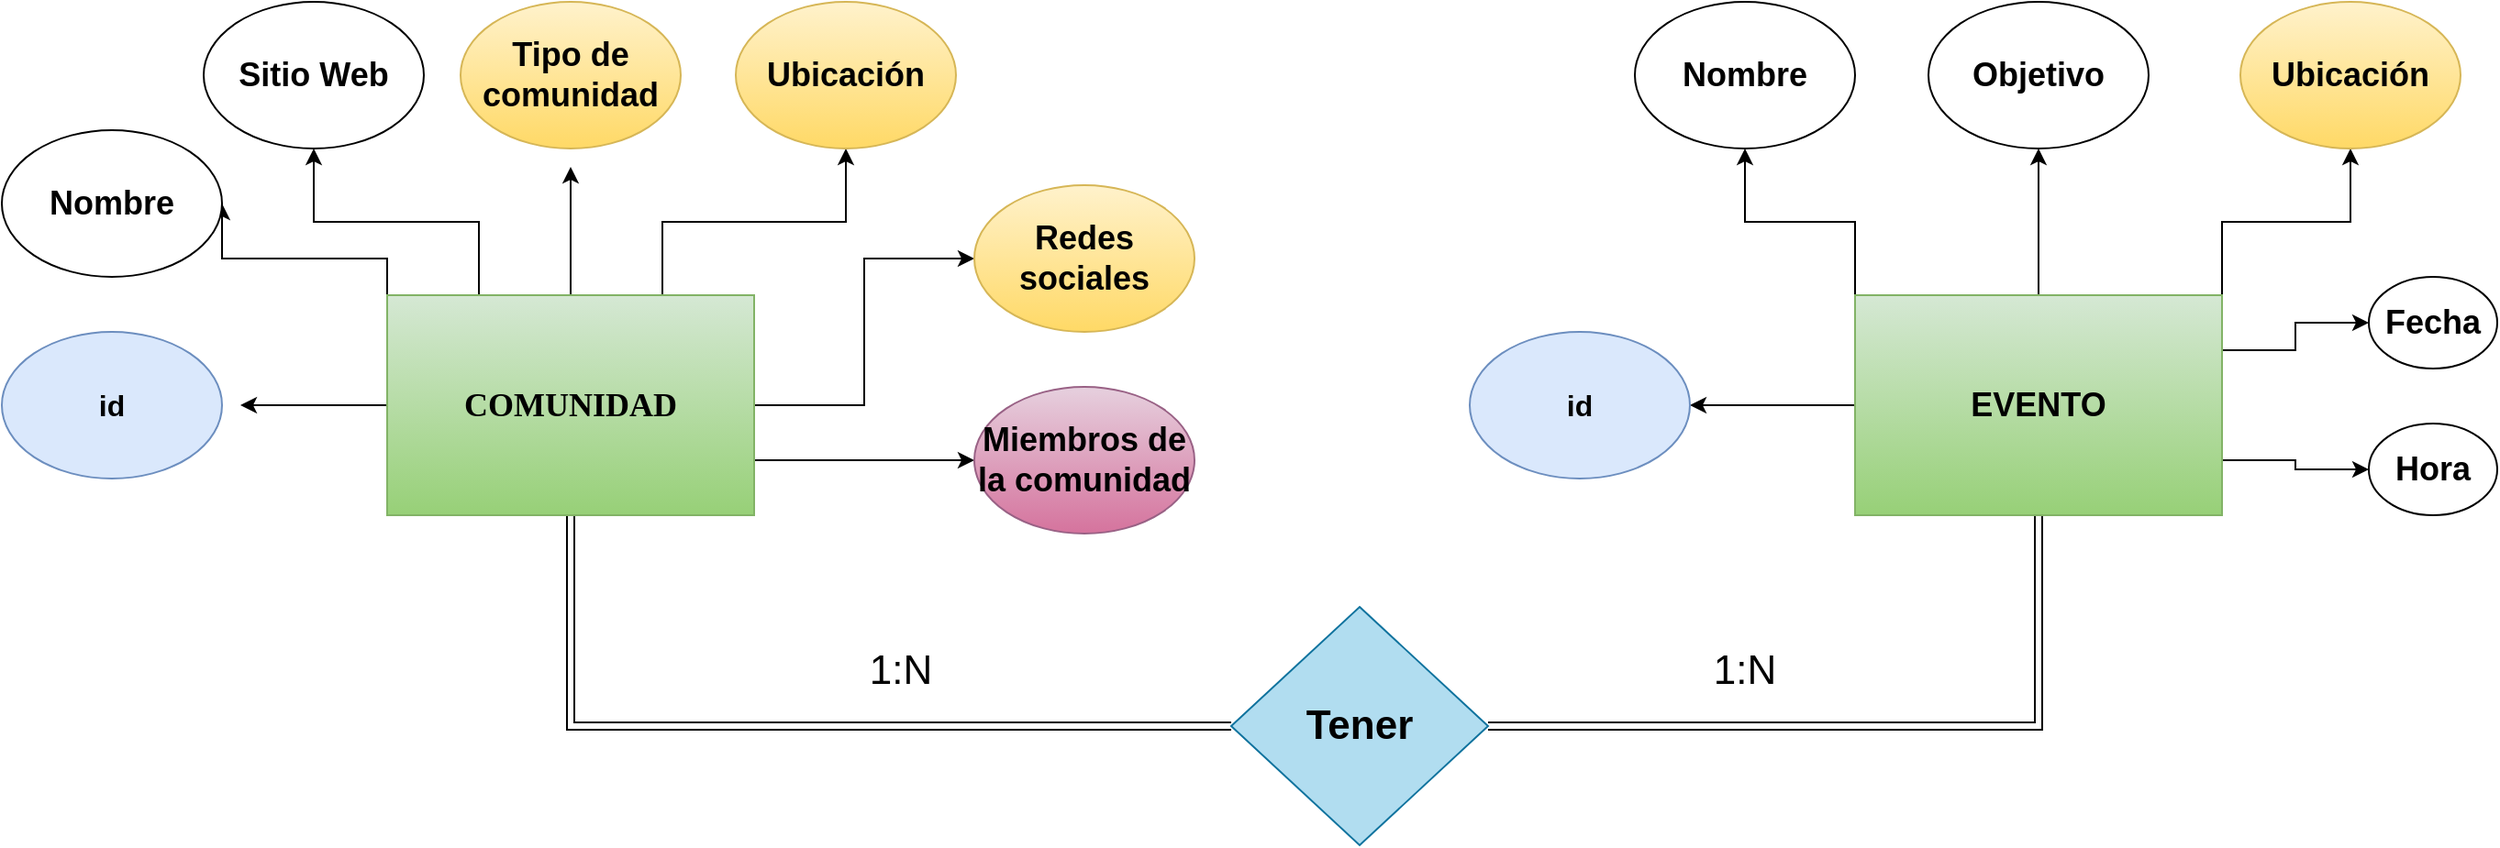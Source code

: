 <mxfile version="17.1.2" type="github" pages="4">
  <diagram id="3hMR1kG2Y_cvBGAczelS" name="Page-1">
    <mxGraphModel dx="2197" dy="1463" grid="1" gridSize="10" guides="1" tooltips="1" connect="1" arrows="1" fold="1" page="1" pageScale="1" pageWidth="1600" pageHeight="900" math="0" shadow="0">
      <root>
        <mxCell id="0" />
        <mxCell id="1" parent="0" />
        <mxCell id="z6NroQp7eWn7uBLg_rGb-3" value="" style="edgeStyle=orthogonalEdgeStyle;rounded=0;orthogonalLoop=1;jettySize=auto;html=1;fontFamily=Verdana;fontSize=16;" parent="1" source="z6NroQp7eWn7uBLg_rGb-1" edge="1">
          <mxGeometry relative="1" as="geometry">
            <mxPoint x="240" y="420" as="targetPoint" />
          </mxGeometry>
        </mxCell>
        <mxCell id="z6NroQp7eWn7uBLg_rGb-5" style="edgeStyle=orthogonalEdgeStyle;rounded=0;orthogonalLoop=1;jettySize=auto;html=1;exitX=0;exitY=0;exitDx=0;exitDy=0;fontFamily=Helvetica;fontSize=18;entryX=1;entryY=0.5;entryDx=0;entryDy=0;" parent="1" source="z6NroQp7eWn7uBLg_rGb-1" target="z6NroQp7eWn7uBLg_rGb-6" edge="1">
          <mxGeometry relative="1" as="geometry">
            <mxPoint x="240" y="280" as="targetPoint" />
            <Array as="points">
              <mxPoint x="320" y="340" />
              <mxPoint x="230" y="340" />
            </Array>
          </mxGeometry>
        </mxCell>
        <mxCell id="z6NroQp7eWn7uBLg_rGb-7" style="edgeStyle=orthogonalEdgeStyle;rounded=0;orthogonalLoop=1;jettySize=auto;html=1;exitX=0.5;exitY=0;exitDx=0;exitDy=0;fontFamily=Helvetica;fontSize=18;" parent="1" source="z6NroQp7eWn7uBLg_rGb-1" edge="1">
          <mxGeometry relative="1" as="geometry">
            <mxPoint x="420" y="290" as="targetPoint" />
          </mxGeometry>
        </mxCell>
        <mxCell id="z6NroQp7eWn7uBLg_rGb-12" style="edgeStyle=orthogonalEdgeStyle;rounded=0;orthogonalLoop=1;jettySize=auto;html=1;exitX=1;exitY=0.5;exitDx=0;exitDy=0;fontFamily=Helvetica;fontSize=18;" parent="1" source="z6NroQp7eWn7uBLg_rGb-1" target="z6NroQp7eWn7uBLg_rGb-13" edge="1">
          <mxGeometry relative="1" as="geometry">
            <mxPoint x="720" y="420" as="targetPoint" />
          </mxGeometry>
        </mxCell>
        <mxCell id="z6NroQp7eWn7uBLg_rGb-14" style="edgeStyle=orthogonalEdgeStyle;rounded=0;orthogonalLoop=1;jettySize=auto;html=1;exitX=1;exitY=0.75;exitDx=0;exitDy=0;fontFamily=Helvetica;fontSize=18;" parent="1" source="z6NroQp7eWn7uBLg_rGb-1" target="z6NroQp7eWn7uBLg_rGb-15" edge="1">
          <mxGeometry relative="1" as="geometry">
            <mxPoint x="420" y="560" as="targetPoint" />
          </mxGeometry>
        </mxCell>
        <mxCell id="z6NroQp7eWn7uBLg_rGb-35" style="edgeStyle=orthogonalEdgeStyle;rounded=0;orthogonalLoop=1;jettySize=auto;html=1;exitX=0.5;exitY=1;exitDx=0;exitDy=0;entryX=0;entryY=0.5;entryDx=0;entryDy=0;fontFamily=Helvetica;fontSize=22;shape=link;" parent="1" source="z6NroQp7eWn7uBLg_rGb-1" target="z6NroQp7eWn7uBLg_rGb-34" edge="1">
          <mxGeometry relative="1" as="geometry" />
        </mxCell>
        <mxCell id="cXiG-wbBNprc3cpvyRiR-5" style="edgeStyle=orthogonalEdgeStyle;rounded=0;orthogonalLoop=1;jettySize=auto;html=1;exitX=0.75;exitY=0;exitDx=0;exitDy=0;entryX=0.5;entryY=1;entryDx=0;entryDy=0;fontFamily=Helvetica;fontSize=16;" parent="1" source="z6NroQp7eWn7uBLg_rGb-1" target="z6NroQp7eWn7uBLg_rGb-11" edge="1">
          <mxGeometry relative="1" as="geometry" />
        </mxCell>
        <mxCell id="cXiG-wbBNprc3cpvyRiR-6" style="edgeStyle=orthogonalEdgeStyle;rounded=0;orthogonalLoop=1;jettySize=auto;html=1;exitX=0.25;exitY=0;exitDx=0;exitDy=0;entryX=0.5;entryY=1;entryDx=0;entryDy=0;fontFamily=Helvetica;fontSize=16;" parent="1" source="z6NroQp7eWn7uBLg_rGb-1" target="cXiG-wbBNprc3cpvyRiR-1" edge="1">
          <mxGeometry relative="1" as="geometry" />
        </mxCell>
        <mxCell id="z6NroQp7eWn7uBLg_rGb-1" value="&lt;h3 style=&quot;font-size: 18px&quot;&gt;&lt;font style=&quot;font-size: 18px&quot; face=&quot;Verdana&quot;&gt;COMUNIDAD&lt;/font&gt;&lt;br&gt;&lt;/h3&gt;" style="rounded=0;whiteSpace=wrap;html=1;fillColor=#d5e8d4;strokeColor=#82b366;gradientColor=#97d077;" parent="1" vertex="1">
          <mxGeometry x="320" y="360" width="200" height="120" as="geometry" />
        </mxCell>
        <mxCell id="z6NroQp7eWn7uBLg_rGb-4" value="id" style="ellipse;whiteSpace=wrap;fontFamily=Helvetica;fontSize=16;fontStyle=1;fillColor=#dae8fc;strokeColor=#6c8ebf;" parent="1" vertex="1">
          <mxGeometry x="110" y="380" width="120" height="80" as="geometry" />
        </mxCell>
        <mxCell id="z6NroQp7eWn7uBLg_rGb-6" value="&lt;b&gt;Nombre&lt;/b&gt;" style="ellipse;whiteSpace=wrap;html=1;fontFamily=Helvetica;fontSize=18;" parent="1" vertex="1">
          <mxGeometry x="110" y="270" width="120" height="80" as="geometry" />
        </mxCell>
        <mxCell id="z6NroQp7eWn7uBLg_rGb-9" value="&lt;b&gt;Tipo de comunidad&lt;/b&gt;" style="ellipse;whiteSpace=wrap;html=1;fontFamily=Helvetica;fontSize=18;fillColor=#fff2cc;strokeColor=#d6b656;gradientColor=#ffd966;" parent="1" vertex="1">
          <mxGeometry x="360" y="200" width="120" height="80" as="geometry" />
        </mxCell>
        <mxCell id="z6NroQp7eWn7uBLg_rGb-11" value="&lt;b&gt;Ubicación&lt;/b&gt;" style="ellipse;whiteSpace=wrap;html=1;fontFamily=Helvetica;fontSize=18;fillColor=#fff2cc;gradientColor=#ffd966;strokeColor=#d6b656;" parent="1" vertex="1">
          <mxGeometry x="510" y="200" width="120" height="80" as="geometry" />
        </mxCell>
        <mxCell id="z6NroQp7eWn7uBLg_rGb-13" value="&lt;b&gt;Redes sociales&lt;/b&gt;" style="ellipse;whiteSpace=wrap;html=1;fontFamily=Helvetica;fontSize=18;fillColor=#fff2cc;gradientColor=#ffd966;strokeColor=#d6b656;" parent="1" vertex="1">
          <mxGeometry x="640" y="300" width="120" height="80" as="geometry" />
        </mxCell>
        <mxCell id="z6NroQp7eWn7uBLg_rGb-15" value="&lt;b&gt;Miembros de la comunidad&lt;/b&gt;" style="ellipse;whiteSpace=wrap;html=1;fontFamily=Helvetica;fontSize=18;fillColor=#e6d0de;gradientColor=#d5739d;strokeColor=#996185;" parent="1" vertex="1">
          <mxGeometry x="640" y="410" width="120" height="80" as="geometry" />
        </mxCell>
        <mxCell id="z6NroQp7eWn7uBLg_rGb-20" style="edgeStyle=none;rounded=0;orthogonalLoop=1;jettySize=auto;html=1;exitX=0;exitY=0.5;exitDx=0;exitDy=0;entryX=1;entryY=0.5;entryDx=0;entryDy=0;fontFamily=Helvetica;fontSize=18;" parent="1" source="z6NroQp7eWn7uBLg_rGb-18" target="z6NroQp7eWn7uBLg_rGb-19" edge="1">
          <mxGeometry relative="1" as="geometry" />
        </mxCell>
        <mxCell id="z6NroQp7eWn7uBLg_rGb-22" style="edgeStyle=orthogonalEdgeStyle;rounded=0;orthogonalLoop=1;jettySize=auto;html=1;exitX=0;exitY=0;exitDx=0;exitDy=0;entryX=0.5;entryY=1;entryDx=0;entryDy=0;fontFamily=Helvetica;fontSize=18;" parent="1" source="z6NroQp7eWn7uBLg_rGb-18" target="z6NroQp7eWn7uBLg_rGb-21" edge="1">
          <mxGeometry relative="1" as="geometry" />
        </mxCell>
        <mxCell id="z6NroQp7eWn7uBLg_rGb-26" style="edgeStyle=orthogonalEdgeStyle;rounded=0;orthogonalLoop=1;jettySize=auto;html=1;exitX=0.5;exitY=0;exitDx=0;exitDy=0;entryX=0.5;entryY=1;entryDx=0;entryDy=0;fontFamily=Helvetica;fontSize=18;" parent="1" source="z6NroQp7eWn7uBLg_rGb-18" target="z6NroQp7eWn7uBLg_rGb-23" edge="1">
          <mxGeometry relative="1" as="geometry" />
        </mxCell>
        <mxCell id="z6NroQp7eWn7uBLg_rGb-28" style="edgeStyle=orthogonalEdgeStyle;rounded=0;orthogonalLoop=1;jettySize=auto;html=1;exitX=1;exitY=0;exitDx=0;exitDy=0;entryX=0.5;entryY=1;entryDx=0;entryDy=0;fontFamily=Helvetica;fontSize=18;" parent="1" source="z6NroQp7eWn7uBLg_rGb-18" target="z6NroQp7eWn7uBLg_rGb-27" edge="1">
          <mxGeometry relative="1" as="geometry" />
        </mxCell>
        <mxCell id="z6NroQp7eWn7uBLg_rGb-31" style="edgeStyle=orthogonalEdgeStyle;rounded=0;orthogonalLoop=1;jettySize=auto;html=1;exitX=1;exitY=0.25;exitDx=0;exitDy=0;entryX=0;entryY=0.5;entryDx=0;entryDy=0;fontFamily=Helvetica;fontSize=18;" parent="1" source="z6NroQp7eWn7uBLg_rGb-18" target="z6NroQp7eWn7uBLg_rGb-29" edge="1">
          <mxGeometry relative="1" as="geometry" />
        </mxCell>
        <mxCell id="z6NroQp7eWn7uBLg_rGb-32" style="edgeStyle=orthogonalEdgeStyle;rounded=0;orthogonalLoop=1;jettySize=auto;html=1;exitX=1;exitY=0.75;exitDx=0;exitDy=0;entryX=0;entryY=0.5;entryDx=0;entryDy=0;fontFamily=Helvetica;fontSize=18;" parent="1" source="z6NroQp7eWn7uBLg_rGb-18" target="z6NroQp7eWn7uBLg_rGb-30" edge="1">
          <mxGeometry relative="1" as="geometry" />
        </mxCell>
        <mxCell id="z6NroQp7eWn7uBLg_rGb-36" style="edgeStyle=orthogonalEdgeStyle;rounded=0;orthogonalLoop=1;jettySize=auto;html=1;exitX=0.5;exitY=1;exitDx=0;exitDy=0;entryX=1;entryY=0.5;entryDx=0;entryDy=0;fontFamily=Helvetica;fontSize=22;shape=link;" parent="1" source="z6NroQp7eWn7uBLg_rGb-18" target="z6NroQp7eWn7uBLg_rGb-34" edge="1">
          <mxGeometry relative="1" as="geometry" />
        </mxCell>
        <mxCell id="z6NroQp7eWn7uBLg_rGb-18" value="&lt;h3 style=&quot;font-size: 18px&quot;&gt;EVENTO&lt;br&gt;&lt;/h3&gt;" style="rounded=0;whiteSpace=wrap;html=1;fillColor=#d5e8d4;strokeColor=#82b366;gradientColor=#97d077;" parent="1" vertex="1">
          <mxGeometry x="1120" y="360" width="200" height="120" as="geometry" />
        </mxCell>
        <mxCell id="z6NroQp7eWn7uBLg_rGb-19" value="id" style="ellipse;whiteSpace=wrap;fontFamily=Helvetica;fontSize=16;fontStyle=1;fillColor=#dae8fc;strokeColor=#6c8ebf;" parent="1" vertex="1">
          <mxGeometry x="910" y="380" width="120" height="80" as="geometry" />
        </mxCell>
        <mxCell id="z6NroQp7eWn7uBLg_rGb-21" value="&lt;b&gt;Nombre&lt;/b&gt;" style="ellipse;whiteSpace=wrap;html=1;fontFamily=Helvetica;fontSize=18;" parent="1" vertex="1">
          <mxGeometry x="1000" y="200" width="120" height="80" as="geometry" />
        </mxCell>
        <mxCell id="z6NroQp7eWn7uBLg_rGb-23" value="&lt;b&gt;Objetivo&lt;/b&gt;" style="ellipse;whiteSpace=wrap;html=1;fontFamily=Helvetica;fontSize=18;" parent="1" vertex="1">
          <mxGeometry x="1160" y="200" width="120" height="80" as="geometry" />
        </mxCell>
        <mxCell id="z6NroQp7eWn7uBLg_rGb-27" value="&lt;b&gt;Ubicación&lt;/b&gt;" style="ellipse;whiteSpace=wrap;html=1;fontFamily=Helvetica;fontSize=18;fillColor=#fff2cc;gradientColor=#ffd966;strokeColor=#d6b656;" parent="1" vertex="1">
          <mxGeometry x="1330" y="200" width="120" height="80" as="geometry" />
        </mxCell>
        <mxCell id="z6NroQp7eWn7uBLg_rGb-29" value="&lt;b&gt;Fecha&lt;/b&gt;" style="ellipse;whiteSpace=wrap;html=1;fontFamily=Helvetica;fontSize=18;" parent="1" vertex="1">
          <mxGeometry x="1400" y="350" width="70" height="50" as="geometry" />
        </mxCell>
        <mxCell id="z6NroQp7eWn7uBLg_rGb-30" value="&lt;b&gt;Hora&lt;/b&gt;" style="ellipse;whiteSpace=wrap;html=1;fontFamily=Helvetica;fontSize=18;" parent="1" vertex="1">
          <mxGeometry x="1400" y="430" width="70" height="50" as="geometry" />
        </mxCell>
        <mxCell id="z6NroQp7eWn7uBLg_rGb-34" value="&lt;font style=&quot;font-size: 22px&quot;&gt;&lt;b&gt;Tener&lt;/b&gt;&lt;/font&gt;" style="rhombus;whiteSpace=wrap;html=1;fontFamily=Helvetica;fontSize=18;fillColor=#b1ddf0;strokeColor=#10739e;" parent="1" vertex="1">
          <mxGeometry x="780" y="530" width="140" height="130" as="geometry" />
        </mxCell>
        <mxCell id="z6NroQp7eWn7uBLg_rGb-37" value="1:N" style="text;html=1;strokeColor=none;fillColor=none;align=center;verticalAlign=middle;whiteSpace=wrap;rounded=0;fontFamily=Helvetica;fontSize=22;" parent="1" vertex="1">
          <mxGeometry x="570" y="550" width="60" height="30" as="geometry" />
        </mxCell>
        <mxCell id="z6NroQp7eWn7uBLg_rGb-38" value="1:N" style="text;html=1;strokeColor=none;fillColor=none;align=center;verticalAlign=middle;whiteSpace=wrap;rounded=0;fontFamily=Helvetica;fontSize=22;" parent="1" vertex="1">
          <mxGeometry x="1030" y="550" width="60" height="30" as="geometry" />
        </mxCell>
        <mxCell id="cXiG-wbBNprc3cpvyRiR-1" value="&lt;b&gt;Sitio Web&lt;/b&gt;" style="ellipse;whiteSpace=wrap;html=1;fontFamily=Helvetica;fontSize=18;" parent="1" vertex="1">
          <mxGeometry x="220" y="200" width="120" height="80" as="geometry" />
        </mxCell>
      </root>
    </mxGraphModel>
  </diagram>
  <diagram id="Uj-rJqQbtkCj0MMvBb3F" name="Page-2">
    <mxGraphModel dx="2636" dy="1756" grid="1" gridSize="10" guides="1" tooltips="1" connect="1" arrows="1" fold="1" page="1" pageScale="1" pageWidth="1920" pageHeight="1200" math="0" shadow="0">
      <root>
        <mxCell id="Zqp8C6uSwqwBn6A00dgw-0" />
        <mxCell id="Zqp8C6uSwqwBn6A00dgw-1" parent="Zqp8C6uSwqwBn6A00dgw-0" />
        <mxCell id="u2q3EoSoB3uQqihKcye4-2" style="edgeStyle=orthogonalEdgeStyle;shape=link;rounded=0;orthogonalLoop=1;jettySize=auto;html=1;exitX=0.5;exitY=1;exitDx=0;exitDy=0;fontFamily=Helvetica;fontSize=22;" parent="Zqp8C6uSwqwBn6A00dgw-1" target="u2q3EoSoB3uQqihKcye4-0" edge="1">
          <mxGeometry relative="1" as="geometry">
            <mxPoint x="450" y="465" as="sourcePoint" />
          </mxGeometry>
        </mxCell>
        <mxCell id="394z66VdbD6PXlFpfE4N-35" style="edgeStyle=orthogonalEdgeStyle;rounded=0;orthogonalLoop=1;jettySize=auto;html=1;exitX=0.5;exitY=1;exitDx=0;exitDy=0;entryX=0.5;entryY=0;entryDx=0;entryDy=0;fontFamily=Helvetica;fontSize=22;" parent="Zqp8C6uSwqwBn6A00dgw-1" target="394z66VdbD6PXlFpfE4N-34" edge="1">
          <mxGeometry relative="1" as="geometry">
            <mxPoint x="730" y="475" as="sourcePoint" />
          </mxGeometry>
        </mxCell>
        <mxCell id="8YhG8z1hAjVG_b8a18L7-13" style="edgeStyle=none;rounded=0;orthogonalLoop=1;jettySize=auto;html=1;exitX=0;exitY=0.5;exitDx=0;exitDy=0;entryX=1;entryY=0.5;entryDx=0;entryDy=0;fontFamily=Helvetica;fontSize=18;" parent="Zqp8C6uSwqwBn6A00dgw-1" source="8YhG8z1hAjVG_b8a18L7-19" target="8YhG8z1hAjVG_b8a18L7-20" edge="1">
          <mxGeometry relative="1" as="geometry" />
        </mxCell>
        <mxCell id="8YhG8z1hAjVG_b8a18L7-14" style="edgeStyle=orthogonalEdgeStyle;rounded=0;orthogonalLoop=1;jettySize=auto;html=1;exitX=0;exitY=0;exitDx=0;exitDy=0;entryX=0.5;entryY=1;entryDx=0;entryDy=0;fontFamily=Helvetica;fontSize=18;" parent="Zqp8C6uSwqwBn6A00dgw-1" source="8YhG8z1hAjVG_b8a18L7-19" target="8YhG8z1hAjVG_b8a18L7-21" edge="1">
          <mxGeometry relative="1" as="geometry" />
        </mxCell>
        <mxCell id="8YhG8z1hAjVG_b8a18L7-15" style="edgeStyle=orthogonalEdgeStyle;rounded=0;orthogonalLoop=1;jettySize=auto;html=1;exitX=0.5;exitY=0;exitDx=0;exitDy=0;entryX=0.5;entryY=1;entryDx=0;entryDy=0;fontFamily=Helvetica;fontSize=18;" parent="Zqp8C6uSwqwBn6A00dgw-1" source="8YhG8z1hAjVG_b8a18L7-19" target="8YhG8z1hAjVG_b8a18L7-22" edge="1">
          <mxGeometry relative="1" as="geometry" />
        </mxCell>
        <mxCell id="8YhG8z1hAjVG_b8a18L7-16" style="edgeStyle=orthogonalEdgeStyle;rounded=0;orthogonalLoop=1;jettySize=auto;html=1;exitX=1;exitY=0;exitDx=0;exitDy=0;entryX=0.5;entryY=1;entryDx=0;entryDy=0;fontFamily=Helvetica;fontSize=18;" parent="Zqp8C6uSwqwBn6A00dgw-1" source="8YhG8z1hAjVG_b8a18L7-19" target="8YhG8z1hAjVG_b8a18L7-23" edge="1">
          <mxGeometry relative="1" as="geometry" />
        </mxCell>
        <mxCell id="8YhG8z1hAjVG_b8a18L7-17" style="edgeStyle=orthogonalEdgeStyle;rounded=0;orthogonalLoop=1;jettySize=auto;html=1;exitX=1;exitY=0.25;exitDx=0;exitDy=0;entryX=0;entryY=0.5;entryDx=0;entryDy=0;fontFamily=Helvetica;fontSize=18;" parent="Zqp8C6uSwqwBn6A00dgw-1" source="8YhG8z1hAjVG_b8a18L7-19" target="8YhG8z1hAjVG_b8a18L7-24" edge="1">
          <mxGeometry relative="1" as="geometry" />
        </mxCell>
        <mxCell id="8YhG8z1hAjVG_b8a18L7-18" style="edgeStyle=orthogonalEdgeStyle;rounded=0;orthogonalLoop=1;jettySize=auto;html=1;exitX=1;exitY=0.75;exitDx=0;exitDy=0;entryX=0;entryY=0.5;entryDx=0;entryDy=0;fontFamily=Helvetica;fontSize=18;" parent="Zqp8C6uSwqwBn6A00dgw-1" source="8YhG8z1hAjVG_b8a18L7-19" target="8YhG8z1hAjVG_b8a18L7-25" edge="1">
          <mxGeometry relative="1" as="geometry" />
        </mxCell>
        <mxCell id="u2q3EoSoB3uQqihKcye4-4" style="edgeStyle=orthogonalEdgeStyle;shape=link;rounded=0;orthogonalLoop=1;jettySize=auto;html=1;exitX=0.5;exitY=1;exitDx=0;exitDy=0;entryX=0.5;entryY=0;entryDx=0;entryDy=0;fontFamily=Helvetica;fontSize=22;" parent="Zqp8C6uSwqwBn6A00dgw-1" source="8YhG8z1hAjVG_b8a18L7-19" target="u2q3EoSoB3uQqihKcye4-1" edge="1">
          <mxGeometry relative="1" as="geometry" />
        </mxCell>
        <mxCell id="8YhG8z1hAjVG_b8a18L7-19" value="&lt;h3 style=&quot;font-size: 18px&quot;&gt;EVENTO&lt;br&gt;&lt;/h3&gt;" style="rounded=0;whiteSpace=wrap;html=1;fillColor=#d5e8d4;strokeColor=#82b366;gradientColor=#97d077;" parent="Zqp8C6uSwqwBn6A00dgw-1" vertex="1">
          <mxGeometry x="1190" y="345" width="200" height="120" as="geometry" />
        </mxCell>
        <mxCell id="8YhG8z1hAjVG_b8a18L7-20" value="id" style="ellipse;whiteSpace=wrap;fontFamily=Helvetica;fontSize=16;fontStyle=1;fillColor=#dae8fc;strokeColor=#6c8ebf;" parent="Zqp8C6uSwqwBn6A00dgw-1" vertex="1">
          <mxGeometry x="980" y="365" width="120" height="80" as="geometry" />
        </mxCell>
        <mxCell id="8YhG8z1hAjVG_b8a18L7-21" value="&lt;b&gt;Nombre&lt;/b&gt;" style="ellipse;whiteSpace=wrap;html=1;fontFamily=Helvetica;fontSize=18;" parent="Zqp8C6uSwqwBn6A00dgw-1" vertex="1">
          <mxGeometry x="1070" y="195" width="120" height="80" as="geometry" />
        </mxCell>
        <mxCell id="8YhG8z1hAjVG_b8a18L7-22" value="&lt;b&gt;Objetivo&lt;/b&gt;" style="ellipse;whiteSpace=wrap;html=1;fontFamily=Helvetica;fontSize=18;" parent="Zqp8C6uSwqwBn6A00dgw-1" vertex="1">
          <mxGeometry x="1230" y="195" width="120" height="80" as="geometry" />
        </mxCell>
        <mxCell id="qFmMehJHdUWHoeeP9cG--14" style="edgeStyle=orthogonalEdgeStyle;rounded=0;orthogonalLoop=1;jettySize=auto;html=1;exitX=0.5;exitY=0;exitDx=0;exitDy=0;entryX=1;entryY=0.5;entryDx=0;entryDy=0;" edge="1" parent="Zqp8C6uSwqwBn6A00dgw-1" source="8YhG8z1hAjVG_b8a18L7-23" target="qFmMehJHdUWHoeeP9cG--10">
          <mxGeometry relative="1" as="geometry" />
        </mxCell>
        <mxCell id="qFmMehJHdUWHoeeP9cG--15" style="edgeStyle=orthogonalEdgeStyle;rounded=0;orthogonalLoop=1;jettySize=auto;html=1;exitX=1;exitY=0.5;exitDx=0;exitDy=0;entryX=0;entryY=0.5;entryDx=0;entryDy=0;shape=link;" edge="1" parent="Zqp8C6uSwqwBn6A00dgw-1" source="8YhG8z1hAjVG_b8a18L7-23" target="qFmMehJHdUWHoeeP9cG--6">
          <mxGeometry relative="1" as="geometry" />
        </mxCell>
        <mxCell id="8YhG8z1hAjVG_b8a18L7-23" value="&lt;b&gt;Ubicación&lt;/b&gt;" style="ellipse;whiteSpace=wrap;html=1;fontFamily=Helvetica;fontSize=18;fillColor=#fff2cc;gradientColor=#ffd966;strokeColor=#d6b656;" parent="Zqp8C6uSwqwBn6A00dgw-1" vertex="1">
          <mxGeometry x="1400" y="195" width="120" height="80" as="geometry" />
        </mxCell>
        <mxCell id="8YhG8z1hAjVG_b8a18L7-24" value="&lt;b&gt;Fecha&lt;/b&gt;" style="ellipse;whiteSpace=wrap;html=1;fontFamily=Helvetica;fontSize=18;" parent="Zqp8C6uSwqwBn6A00dgw-1" vertex="1">
          <mxGeometry x="1470" y="345" width="70" height="50" as="geometry" />
        </mxCell>
        <mxCell id="8YhG8z1hAjVG_b8a18L7-25" value="&lt;b&gt;Hora&lt;/b&gt;" style="ellipse;whiteSpace=wrap;html=1;fontFamily=Helvetica;fontSize=18;" parent="Zqp8C6uSwqwBn6A00dgw-1" vertex="1">
          <mxGeometry x="1470" y="425" width="70" height="50" as="geometry" />
        </mxCell>
        <mxCell id="u2q3EoSoB3uQqihKcye4-7" style="edgeStyle=orthogonalEdgeStyle;rounded=0;orthogonalLoop=1;jettySize=auto;html=1;exitX=0;exitY=1;exitDx=0;exitDy=0;entryX=1;entryY=0.5;entryDx=0;entryDy=0;fontFamily=Helvetica;fontSize=22;" parent="Zqp8C6uSwqwBn6A00dgw-1" source="8YhG8z1hAjVG_b8a18L7-26" target="u2q3EoSoB3uQqihKcye4-6" edge="1">
          <mxGeometry relative="1" as="geometry" />
        </mxCell>
        <mxCell id="u2q3EoSoB3uQqihKcye4-9" style="edgeStyle=orthogonalEdgeStyle;rounded=0;orthogonalLoop=1;jettySize=auto;html=1;exitX=0.25;exitY=1;exitDx=0;exitDy=0;fontFamily=Helvetica;fontSize=22;" parent="Zqp8C6uSwqwBn6A00dgw-1" source="8YhG8z1hAjVG_b8a18L7-26" target="u2q3EoSoB3uQqihKcye4-8" edge="1">
          <mxGeometry relative="1" as="geometry" />
        </mxCell>
        <mxCell id="u2q3EoSoB3uQqihKcye4-11" style="edgeStyle=orthogonalEdgeStyle;rounded=0;orthogonalLoop=1;jettySize=auto;html=1;exitX=0.75;exitY=1;exitDx=0;exitDy=0;entryX=0.5;entryY=0;entryDx=0;entryDy=0;fontFamily=Helvetica;fontSize=22;" parent="Zqp8C6uSwqwBn6A00dgw-1" source="8YhG8z1hAjVG_b8a18L7-26" target="u2q3EoSoB3uQqihKcye4-10" edge="1">
          <mxGeometry relative="1" as="geometry" />
        </mxCell>
        <mxCell id="394z66VdbD6PXlFpfE4N-2" style="edgeStyle=orthogonalEdgeStyle;rounded=0;orthogonalLoop=1;jettySize=auto;html=1;exitX=1;exitY=1;exitDx=0;exitDy=0;entryX=0;entryY=0;entryDx=0;entryDy=0;fontFamily=Helvetica;fontSize=22;" parent="Zqp8C6uSwqwBn6A00dgw-1" source="8YhG8z1hAjVG_b8a18L7-26" target="394z66VdbD6PXlFpfE4N-0" edge="1">
          <mxGeometry relative="1" as="geometry" />
        </mxCell>
        <mxCell id="394z66VdbD6PXlFpfE4N-3" style="edgeStyle=orthogonalEdgeStyle;rounded=0;orthogonalLoop=1;jettySize=auto;html=1;exitX=1;exitY=0.75;exitDx=0;exitDy=0;entryX=0;entryY=0.5;entryDx=0;entryDy=0;fontFamily=Helvetica;fontSize=22;" parent="Zqp8C6uSwqwBn6A00dgw-1" source="8YhG8z1hAjVG_b8a18L7-26" target="394z66VdbD6PXlFpfE4N-1" edge="1">
          <mxGeometry relative="1" as="geometry" />
        </mxCell>
        <mxCell id="8YhG8z1hAjVG_b8a18L7-26" value="&lt;h3 style=&quot;font-size: 18px&quot;&gt;Registro&lt;br&gt;&lt;/h3&gt;" style="rounded=0;whiteSpace=wrap;html=1;fillColor=#d5e8d4;strokeColor=#82b366;gradientColor=#97d077;" parent="Zqp8C6uSwqwBn6A00dgw-1" vertex="1">
          <mxGeometry x="780" y="625" width="200" height="120" as="geometry" />
        </mxCell>
        <mxCell id="u2q3EoSoB3uQqihKcye4-3" style="edgeStyle=orthogonalEdgeStyle;shape=link;rounded=0;orthogonalLoop=1;jettySize=auto;html=1;exitX=0.5;exitY=1;exitDx=0;exitDy=0;entryX=0;entryY=0.5;entryDx=0;entryDy=0;fontFamily=Helvetica;fontSize=22;" parent="Zqp8C6uSwqwBn6A00dgw-1" source="u2q3EoSoB3uQqihKcye4-0" target="8YhG8z1hAjVG_b8a18L7-26" edge="1">
          <mxGeometry relative="1" as="geometry" />
        </mxCell>
        <mxCell id="u2q3EoSoB3uQqihKcye4-0" value="&lt;b&gt;Generar&lt;/b&gt;" style="rhombus;whiteSpace=wrap;html=1;fontFamily=Helvetica;fontSize=18;fillColor=#b1ddf0;strokeColor=#10739e;" parent="Zqp8C6uSwqwBn6A00dgw-1" vertex="1">
          <mxGeometry x="390" y="540" width="120" height="110" as="geometry" />
        </mxCell>
        <mxCell id="u2q3EoSoB3uQqihKcye4-5" style="edgeStyle=orthogonalEdgeStyle;shape=link;rounded=0;orthogonalLoop=1;jettySize=auto;html=1;exitX=0.5;exitY=1;exitDx=0;exitDy=0;entryX=1;entryY=0.5;entryDx=0;entryDy=0;fontFamily=Helvetica;fontSize=22;" parent="Zqp8C6uSwqwBn6A00dgw-1" source="u2q3EoSoB3uQqihKcye4-1" target="8YhG8z1hAjVG_b8a18L7-26" edge="1">
          <mxGeometry relative="1" as="geometry" />
        </mxCell>
        <mxCell id="u2q3EoSoB3uQqihKcye4-1" value="&lt;b&gt;Tener&lt;/b&gt;" style="rhombus;whiteSpace=wrap;html=1;fontFamily=Helvetica;fontSize=18;fillColor=#b1ddf0;strokeColor=#10739e;" parent="Zqp8C6uSwqwBn6A00dgw-1" vertex="1">
          <mxGeometry x="1230" y="550" width="120" height="110" as="geometry" />
        </mxCell>
        <mxCell id="u2q3EoSoB3uQqihKcye4-6" value="id" style="ellipse;whiteSpace=wrap;fontFamily=Helvetica;fontSize=16;fontStyle=1;fillColor=#dae8fc;strokeColor=#6c8ebf;" parent="Zqp8C6uSwqwBn6A00dgw-1" vertex="1">
          <mxGeometry x="560" y="745" width="120" height="80" as="geometry" />
        </mxCell>
        <mxCell id="u2q3EoSoB3uQqihKcye4-14" style="edgeStyle=orthogonalEdgeStyle;rounded=0;orthogonalLoop=1;jettySize=auto;html=1;exitX=0;exitY=0.5;exitDx=0;exitDy=0;entryX=1;entryY=0.5;entryDx=0;entryDy=0;fontFamily=Helvetica;fontSize=22;" parent="Zqp8C6uSwqwBn6A00dgw-1" source="u2q3EoSoB3uQqihKcye4-8" target="u2q3EoSoB3uQqihKcye4-12" edge="1">
          <mxGeometry relative="1" as="geometry" />
        </mxCell>
        <mxCell id="u2q3EoSoB3uQqihKcye4-15" style="edgeStyle=orthogonalEdgeStyle;rounded=0;orthogonalLoop=1;jettySize=auto;html=1;exitX=0.5;exitY=1;exitDx=0;exitDy=0;entryX=0.5;entryY=0;entryDx=0;entryDy=0;fontFamily=Helvetica;fontSize=22;" parent="Zqp8C6uSwqwBn6A00dgw-1" source="u2q3EoSoB3uQqihKcye4-8" target="u2q3EoSoB3uQqihKcye4-13" edge="1">
          <mxGeometry relative="1" as="geometry" />
        </mxCell>
        <mxCell id="u2q3EoSoB3uQqihKcye4-8" value="&lt;b&gt;Persona&lt;/b&gt; (alias)" style="ellipse;whiteSpace=wrap;html=1;fontFamily=Helvetica;fontSize=18;fillColor=#fff2cc;strokeColor=#d6b656;gradientColor=#ffd966;" parent="Zqp8C6uSwqwBn6A00dgw-1" vertex="1">
          <mxGeometry x="740" y="865" width="120" height="80" as="geometry" />
        </mxCell>
        <mxCell id="u2q3EoSoB3uQqihKcye4-10" value="&lt;b&gt;Ocupación&lt;/b&gt;" style="ellipse;whiteSpace=wrap;html=1;fontFamily=Helvetica;fontSize=18;fillColor=#fff2cc;strokeColor=#d6b656;gradientColor=#ffd966;" parent="Zqp8C6uSwqwBn6A00dgw-1" vertex="1">
          <mxGeometry x="900" y="865" width="120" height="80" as="geometry" />
        </mxCell>
        <mxCell id="u2q3EoSoB3uQqihKcye4-12" value="&lt;b&gt;Nombre&lt;/b&gt;" style="ellipse;whiteSpace=wrap;html=1;fontFamily=Helvetica;fontSize=18;fillColor=#ffff88;strokeColor=#36393d;" parent="Zqp8C6uSwqwBn6A00dgw-1" vertex="1">
          <mxGeometry x="620" y="905" width="80" height="60" as="geometry" />
        </mxCell>
        <mxCell id="u2q3EoSoB3uQqihKcye4-13" value="&lt;b&gt;Dirección&lt;/b&gt;" style="ellipse;whiteSpace=wrap;html=1;fontFamily=Helvetica;fontSize=18;fillColor=#ffff88;strokeColor=#36393d;" parent="Zqp8C6uSwqwBn6A00dgw-1" vertex="1">
          <mxGeometry x="690" y="975" width="80" height="60" as="geometry" />
        </mxCell>
        <mxCell id="394z66VdbD6PXlFpfE4N-25" style="edgeStyle=orthogonalEdgeStyle;rounded=0;orthogonalLoop=1;jettySize=auto;html=1;exitX=1;exitY=0.5;exitDx=0;exitDy=0;entryX=0;entryY=0.5;entryDx=0;entryDy=0;fontFamily=Helvetica;fontSize=22;" parent="Zqp8C6uSwqwBn6A00dgw-1" source="394z66VdbD6PXlFpfE4N-0" target="394z66VdbD6PXlFpfE4N-24" edge="1">
          <mxGeometry relative="1" as="geometry" />
        </mxCell>
        <mxCell id="394z66VdbD6PXlFpfE4N-31" style="edgeStyle=orthogonalEdgeStyle;rounded=0;orthogonalLoop=1;jettySize=auto;html=1;exitX=0.5;exitY=1;exitDx=0;exitDy=0;entryX=0.5;entryY=0;entryDx=0;entryDy=0;fontFamily=Helvetica;fontSize=22;" parent="Zqp8C6uSwqwBn6A00dgw-1" source="394z66VdbD6PXlFpfE4N-0" target="394z66VdbD6PXlFpfE4N-4" edge="1">
          <mxGeometry relative="1" as="geometry" />
        </mxCell>
        <mxCell id="394z66VdbD6PXlFpfE4N-32" style="edgeStyle=orthogonalEdgeStyle;rounded=0;orthogonalLoop=1;jettySize=auto;html=1;exitX=1;exitY=1;exitDx=0;exitDy=0;entryX=1;entryY=0.5;entryDx=0;entryDy=0;fontFamily=Helvetica;fontSize=22;" parent="Zqp8C6uSwqwBn6A00dgw-1" source="394z66VdbD6PXlFpfE4N-0" target="394z66VdbD6PXlFpfE4N-5" edge="1">
          <mxGeometry relative="1" as="geometry">
            <Array as="points">
              <mxPoint x="1220" y="853" />
              <mxPoint x="1220" y="1005" />
            </Array>
          </mxGeometry>
        </mxCell>
        <mxCell id="394z66VdbD6PXlFpfE4N-0" value="&lt;b&gt;Comunidad&lt;/b&gt;" style="ellipse;whiteSpace=wrap;html=1;fontFamily=Helvetica;fontSize=18;fillColor=#fff2cc;strokeColor=#d6b656;gradientColor=#ffd966;" parent="Zqp8C6uSwqwBn6A00dgw-1" vertex="1">
          <mxGeometry x="1080" y="785" width="120" height="80" as="geometry" />
        </mxCell>
        <mxCell id="394z66VdbD6PXlFpfE4N-22" style="edgeStyle=orthogonalEdgeStyle;rounded=0;orthogonalLoop=1;jettySize=auto;html=1;exitX=1;exitY=0.5;exitDx=0;exitDy=0;entryX=1;entryY=0.5;entryDx=0;entryDy=0;fontFamily=Helvetica;fontSize=22;" parent="Zqp8C6uSwqwBn6A00dgw-1" source="394z66VdbD6PXlFpfE4N-1" target="394z66VdbD6PXlFpfE4N-12" edge="1">
          <mxGeometry relative="1" as="geometry">
            <Array as="points">
              <mxPoint x="1580" y="765" />
              <mxPoint x="1580" y="965" />
            </Array>
          </mxGeometry>
        </mxCell>
        <mxCell id="394z66VdbD6PXlFpfE4N-23" style="edgeStyle=orthogonalEdgeStyle;rounded=0;orthogonalLoop=1;jettySize=auto;html=1;exitX=0.5;exitY=0;exitDx=0;exitDy=0;entryX=0;entryY=0.5;entryDx=0;entryDy=0;fontFamily=Helvetica;fontSize=22;" parent="Zqp8C6uSwqwBn6A00dgw-1" source="394z66VdbD6PXlFpfE4N-1" target="394z66VdbD6PXlFpfE4N-15" edge="1">
          <mxGeometry relative="1" as="geometry" />
        </mxCell>
        <mxCell id="394z66VdbD6PXlFpfE4N-33" style="edgeStyle=orthogonalEdgeStyle;rounded=0;orthogonalLoop=1;jettySize=auto;html=1;exitX=0.5;exitY=1;exitDx=0;exitDy=0;entryX=0.5;entryY=0;entryDx=0;entryDy=0;fontFamily=Helvetica;fontSize=22;" parent="Zqp8C6uSwqwBn6A00dgw-1" source="394z66VdbD6PXlFpfE4N-1" target="394z66VdbD6PXlFpfE4N-11" edge="1">
          <mxGeometry relative="1" as="geometry" />
        </mxCell>
        <mxCell id="394z66VdbD6PXlFpfE4N-1" value="&lt;b&gt;EVENTOS&lt;/b&gt;" style="ellipse;whiteSpace=wrap;html=1;fontFamily=Helvetica;fontSize=18;fillColor=#e6d0de;gradientColor=#d5739d;strokeColor=#996185;" parent="Zqp8C6uSwqwBn6A00dgw-1" vertex="1">
          <mxGeometry x="1420" y="725" width="120" height="80" as="geometry" />
        </mxCell>
        <mxCell id="394z66VdbD6PXlFpfE4N-4" value="&lt;b&gt;Por qué medio&lt;/b&gt;" style="ellipse;whiteSpace=wrap;html=1;fontFamily=Helvetica;fontSize=18;fillColor=#ffff88;strokeColor=#36393d;" parent="Zqp8C6uSwqwBn6A00dgw-1" vertex="1">
          <mxGeometry x="1100" y="895" width="80" height="60" as="geometry" />
        </mxCell>
        <mxCell id="394z66VdbD6PXlFpfE4N-5" value="&lt;b&gt;Motivo unión&lt;/b&gt;" style="ellipse;whiteSpace=wrap;html=1;fontFamily=Helvetica;fontSize=18;fillColor=#ffff88;strokeColor=#36393d;" parent="Zqp8C6uSwqwBn6A00dgw-1" vertex="1">
          <mxGeometry x="1100" y="975" width="80" height="60" as="geometry" />
        </mxCell>
        <mxCell id="394z66VdbD6PXlFpfE4N-11" value="&lt;b&gt;Por qué medio&lt;/b&gt;" style="ellipse;whiteSpace=wrap;html=1;fontFamily=Helvetica;fontSize=18;fillColor=#ffff88;strokeColor=#36393d;" parent="Zqp8C6uSwqwBn6A00dgw-1" vertex="1">
          <mxGeometry x="1440" y="845" width="80" height="60" as="geometry" />
        </mxCell>
        <mxCell id="394z66VdbD6PXlFpfE4N-12" value="&lt;b&gt;Motivo unión&lt;/b&gt;" style="ellipse;whiteSpace=wrap;html=1;fontFamily=Helvetica;fontSize=18;fillColor=#ffff88;strokeColor=#36393d;" parent="Zqp8C6uSwqwBn6A00dgw-1" vertex="1">
          <mxGeometry x="1440" y="935" width="80" height="60" as="geometry" />
        </mxCell>
        <mxCell id="394z66VdbD6PXlFpfE4N-15" value=" id evento" style="ellipse;whiteSpace=wrap;fontFamily=Helvetica;fontSize=16;fontStyle=1;fillColor=#dae8fc;strokeColor=#6c8ebf;" parent="Zqp8C6uSwqwBn6A00dgw-1" vertex="1">
          <mxGeometry x="1540" y="660" width="80" height="60" as="geometry" />
        </mxCell>
        <mxCell id="394z66VdbD6PXlFpfE4N-20" value="&amp;nbsp;" style="text;whiteSpace=wrap;html=1;fontSize=22;fontFamily=Helvetica;" parent="Zqp8C6uSwqwBn6A00dgw-1" vertex="1">
          <mxGeometry x="1220" y="765" width="30" height="40" as="geometry" />
        </mxCell>
        <mxCell id="394z66VdbD6PXlFpfE4N-24" value=" id comunidad" style="ellipse;whiteSpace=wrap;fontFamily=Helvetica;fontSize=16;fontStyle=1;fillColor=#dae8fc;strokeColor=#6c8ebf;" parent="Zqp8C6uSwqwBn6A00dgw-1" vertex="1">
          <mxGeometry x="1240" y="795" width="80" height="60" as="geometry" />
        </mxCell>
        <mxCell id="394z66VdbD6PXlFpfE4N-34" value=" id registro" style="ellipse;whiteSpace=wrap;fontFamily=Helvetica;fontSize=16;fontStyle=1;fillColor=#dae8fc;strokeColor=#6c8ebf;" parent="Zqp8C6uSwqwBn6A00dgw-1" vertex="1">
          <mxGeometry x="690" y="505" width="80" height="60" as="geometry" />
        </mxCell>
        <mxCell id="jaMNIkMxL0YJONlznXtX-0" value="" style="edgeStyle=orthogonalEdgeStyle;rounded=0;orthogonalLoop=1;jettySize=auto;html=1;fontFamily=Verdana;fontSize=16;" parent="Zqp8C6uSwqwBn6A00dgw-1" source="jaMNIkMxL0YJONlznXtX-7" edge="1">
          <mxGeometry relative="1" as="geometry">
            <mxPoint x="270" y="405" as="targetPoint" />
          </mxGeometry>
        </mxCell>
        <mxCell id="jaMNIkMxL0YJONlznXtX-1" style="edgeStyle=orthogonalEdgeStyle;rounded=0;orthogonalLoop=1;jettySize=auto;html=1;exitX=0;exitY=0;exitDx=0;exitDy=0;fontFamily=Helvetica;fontSize=18;entryX=1;entryY=0.5;entryDx=0;entryDy=0;" parent="Zqp8C6uSwqwBn6A00dgw-1" source="jaMNIkMxL0YJONlznXtX-7" target="jaMNIkMxL0YJONlznXtX-9" edge="1">
          <mxGeometry relative="1" as="geometry">
            <mxPoint x="270" y="265" as="targetPoint" />
            <Array as="points">
              <mxPoint x="350" y="325" />
              <mxPoint x="260" y="325" />
            </Array>
          </mxGeometry>
        </mxCell>
        <mxCell id="jaMNIkMxL0YJONlznXtX-2" style="edgeStyle=orthogonalEdgeStyle;rounded=0;orthogonalLoop=1;jettySize=auto;html=1;exitX=0.5;exitY=0;exitDx=0;exitDy=0;fontFamily=Helvetica;fontSize=18;" parent="Zqp8C6uSwqwBn6A00dgw-1" source="jaMNIkMxL0YJONlznXtX-7" edge="1">
          <mxGeometry relative="1" as="geometry">
            <mxPoint x="450" y="275" as="targetPoint" />
          </mxGeometry>
        </mxCell>
        <mxCell id="jaMNIkMxL0YJONlznXtX-3" style="edgeStyle=orthogonalEdgeStyle;rounded=0;orthogonalLoop=1;jettySize=auto;html=1;exitX=1;exitY=0.5;exitDx=0;exitDy=0;fontFamily=Helvetica;fontSize=18;" parent="Zqp8C6uSwqwBn6A00dgw-1" source="jaMNIkMxL0YJONlznXtX-7" target="jaMNIkMxL0YJONlznXtX-12" edge="1">
          <mxGeometry relative="1" as="geometry">
            <mxPoint x="750" y="405" as="targetPoint" />
          </mxGeometry>
        </mxCell>
        <mxCell id="jaMNIkMxL0YJONlznXtX-4" style="edgeStyle=orthogonalEdgeStyle;rounded=0;orthogonalLoop=1;jettySize=auto;html=1;exitX=1;exitY=0.75;exitDx=0;exitDy=0;fontFamily=Helvetica;fontSize=18;" parent="Zqp8C6uSwqwBn6A00dgw-1" source="jaMNIkMxL0YJONlznXtX-7" target="jaMNIkMxL0YJONlznXtX-13" edge="1">
          <mxGeometry relative="1" as="geometry">
            <mxPoint x="450" y="545" as="targetPoint" />
          </mxGeometry>
        </mxCell>
        <mxCell id="jaMNIkMxL0YJONlznXtX-5" style="edgeStyle=orthogonalEdgeStyle;rounded=0;orthogonalLoop=1;jettySize=auto;html=1;exitX=0.75;exitY=0;exitDx=0;exitDy=0;entryX=0.5;entryY=1;entryDx=0;entryDy=0;fontFamily=Helvetica;fontSize=16;" parent="Zqp8C6uSwqwBn6A00dgw-1" source="jaMNIkMxL0YJONlznXtX-7" target="jaMNIkMxL0YJONlznXtX-11" edge="1">
          <mxGeometry relative="1" as="geometry" />
        </mxCell>
        <mxCell id="jaMNIkMxL0YJONlznXtX-6" style="edgeStyle=orthogonalEdgeStyle;rounded=0;orthogonalLoop=1;jettySize=auto;html=1;exitX=0.25;exitY=0;exitDx=0;exitDy=0;entryX=0.5;entryY=1;entryDx=0;entryDy=0;fontFamily=Helvetica;fontSize=16;" parent="Zqp8C6uSwqwBn6A00dgw-1" source="jaMNIkMxL0YJONlznXtX-7" target="jaMNIkMxL0YJONlznXtX-14" edge="1">
          <mxGeometry relative="1" as="geometry" />
        </mxCell>
        <mxCell id="jaMNIkMxL0YJONlznXtX-7" value="&lt;h3 style=&quot;font-size: 18px&quot;&gt;&lt;font style=&quot;font-size: 18px&quot; face=&quot;Verdana&quot;&gt;COMUNIDAD&lt;/font&gt;&lt;br&gt;&lt;/h3&gt;" style="rounded=0;whiteSpace=wrap;html=1;fillColor=#d5e8d4;strokeColor=#82b366;gradientColor=#97d077;" parent="Zqp8C6uSwqwBn6A00dgw-1" vertex="1">
          <mxGeometry x="350" y="345" width="200" height="120" as="geometry" />
        </mxCell>
        <mxCell id="jaMNIkMxL0YJONlznXtX-8" value="id" style="ellipse;whiteSpace=wrap;fontFamily=Helvetica;fontSize=16;fontStyle=1;fillColor=#dae8fc;strokeColor=#6c8ebf;" parent="Zqp8C6uSwqwBn6A00dgw-1" vertex="1">
          <mxGeometry x="140" y="365" width="120" height="80" as="geometry" />
        </mxCell>
        <mxCell id="jaMNIkMxL0YJONlznXtX-9" value="&lt;b&gt;Nombre&lt;/b&gt;" style="ellipse;whiteSpace=wrap;html=1;fontFamily=Helvetica;fontSize=18;" parent="Zqp8C6uSwqwBn6A00dgw-1" vertex="1">
          <mxGeometry x="140" y="255" width="120" height="80" as="geometry" />
        </mxCell>
        <mxCell id="jaMNIkMxL0YJONlznXtX-10" value="&lt;b&gt;Tipo de comunidad&lt;/b&gt;" style="ellipse;whiteSpace=wrap;html=1;fontFamily=Helvetica;fontSize=18;fillColor=#fff2cc;strokeColor=#d6b656;gradientColor=#ffd966;" parent="Zqp8C6uSwqwBn6A00dgw-1" vertex="1">
          <mxGeometry x="390" y="185" width="120" height="80" as="geometry" />
        </mxCell>
        <mxCell id="jaMNIkMxL0YJONlznXtX-11" value="&lt;b&gt;Ubicación&lt;/b&gt;" style="ellipse;whiteSpace=wrap;html=1;fontFamily=Helvetica;fontSize=18;fillColor=#fff2cc;gradientColor=#ffd966;strokeColor=#d6b656;" parent="Zqp8C6uSwqwBn6A00dgw-1" vertex="1">
          <mxGeometry x="540" y="185" width="120" height="80" as="geometry" />
        </mxCell>
        <mxCell id="jaMNIkMxL0YJONlznXtX-12" value="&lt;b&gt;Redes sociales&lt;/b&gt;" style="ellipse;whiteSpace=wrap;html=1;fontFamily=Helvetica;fontSize=18;fillColor=#fff2cc;gradientColor=#ffd966;strokeColor=#d6b656;" parent="Zqp8C6uSwqwBn6A00dgw-1" vertex="1">
          <mxGeometry x="670" y="285" width="120" height="80" as="geometry" />
        </mxCell>
        <mxCell id="jaMNIkMxL0YJONlznXtX-13" value="&lt;b&gt;Miembros de la comunidad&lt;/b&gt;" style="ellipse;whiteSpace=wrap;html=1;fontFamily=Helvetica;fontSize=18;fillColor=#e6d0de;gradientColor=#d5739d;strokeColor=#996185;" parent="Zqp8C6uSwqwBn6A00dgw-1" vertex="1">
          <mxGeometry x="670" y="395" width="120" height="80" as="geometry" />
        </mxCell>
        <mxCell id="jaMNIkMxL0YJONlznXtX-14" value="&lt;b&gt;Sitio Web&lt;/b&gt;" style="ellipse;whiteSpace=wrap;html=1;fontFamily=Helvetica;fontSize=18;" parent="Zqp8C6uSwqwBn6A00dgw-1" vertex="1">
          <mxGeometry x="250" y="185" width="120" height="80" as="geometry" />
        </mxCell>
        <mxCell id="qFmMehJHdUWHoeeP9cG--11" style="edgeStyle=orthogonalEdgeStyle;rounded=0;orthogonalLoop=1;jettySize=auto;html=1;exitX=0.5;exitY=0;exitDx=0;exitDy=0;entryX=0;entryY=0.5;entryDx=0;entryDy=0;" edge="1" parent="Zqp8C6uSwqwBn6A00dgw-1" source="qFmMehJHdUWHoeeP9cG--6" target="qFmMehJHdUWHoeeP9cG--7">
          <mxGeometry relative="1" as="geometry" />
        </mxCell>
        <mxCell id="qFmMehJHdUWHoeeP9cG--12" style="edgeStyle=orthogonalEdgeStyle;rounded=0;orthogonalLoop=1;jettySize=auto;html=1;exitX=1;exitY=0.5;exitDx=0;exitDy=0;entryX=0;entryY=0.5;entryDx=0;entryDy=0;" edge="1" parent="Zqp8C6uSwqwBn6A00dgw-1" source="qFmMehJHdUWHoeeP9cG--6" target="qFmMehJHdUWHoeeP9cG--8">
          <mxGeometry relative="1" as="geometry">
            <mxPoint x="1700" y="235.0" as="targetPoint" />
          </mxGeometry>
        </mxCell>
        <mxCell id="qFmMehJHdUWHoeeP9cG--13" style="edgeStyle=orthogonalEdgeStyle;rounded=0;orthogonalLoop=1;jettySize=auto;html=1;exitX=0.5;exitY=1;exitDx=0;exitDy=0;entryX=0;entryY=0.5;entryDx=0;entryDy=0;" edge="1" parent="Zqp8C6uSwqwBn6A00dgw-1" source="qFmMehJHdUWHoeeP9cG--6" target="qFmMehJHdUWHoeeP9cG--9">
          <mxGeometry relative="1" as="geometry" />
        </mxCell>
        <mxCell id="qFmMehJHdUWHoeeP9cG--6" value="&lt;b&gt;Tener&lt;/b&gt;" style="rhombus;whiteSpace=wrap;html=1;fontFamily=Helvetica;fontSize=18;fillColor=#b1ddf0;strokeColor=#10739e;" vertex="1" parent="Zqp8C6uSwqwBn6A00dgw-1">
          <mxGeometry x="1540" y="195" width="90" height="80" as="geometry" />
        </mxCell>
        <mxCell id="qFmMehJHdUWHoeeP9cG--7" value="País" style="ellipse;whiteSpace=wrap;html=1;fontFamily=Helvetica;fontSize=18;" vertex="1" parent="Zqp8C6uSwqwBn6A00dgw-1">
          <mxGeometry x="1710" y="130" width="100" height="50" as="geometry" />
        </mxCell>
        <mxCell id="qFmMehJHdUWHoeeP9cG--8" value="Estado" style="ellipse;whiteSpace=wrap;html=1;fontFamily=Helvetica;fontSize=18;" vertex="1" parent="Zqp8C6uSwqwBn6A00dgw-1">
          <mxGeometry x="1710" y="210" width="100" height="50" as="geometry" />
        </mxCell>
        <mxCell id="qFmMehJHdUWHoeeP9cG--9" value="C.P." style="ellipse;whiteSpace=wrap;html=1;fontFamily=Helvetica;fontSize=18;" vertex="1" parent="Zqp8C6uSwqwBn6A00dgw-1">
          <mxGeometry x="1710" y="290" width="100" height="50" as="geometry" />
        </mxCell>
        <mxCell id="qFmMehJHdUWHoeeP9cG--10" value="id" style="ellipse;whiteSpace=wrap;fontFamily=Helvetica;fontSize=16;fontStyle=1;fillColor=#dae8fc;strokeColor=#6c8ebf;" vertex="1" parent="Zqp8C6uSwqwBn6A00dgw-1">
          <mxGeometry x="1380" y="135" width="70" height="50" as="geometry" />
        </mxCell>
      </root>
    </mxGraphModel>
  </diagram>
  <diagram id="lSjL-J0xbk-WQnKCeOjX" name="Page-3">
    <mxGraphModel dx="1648" dy="1098" grid="1" gridSize="10" guides="1" tooltips="1" connect="1" arrows="1" fold="1" page="1" pageScale="1" pageWidth="1600" pageHeight="900" math="0" shadow="0">
      <root>
        <mxCell id="Dc3M_s4ICyyyCjkiY2Pd-0" />
        <mxCell id="Dc3M_s4ICyyyCjkiY2Pd-1" parent="Dc3M_s4ICyyyCjkiY2Pd-0" />
        <mxCell id="77kEgxCWMEARlSsbuSrW-17" style="edgeStyle=orthogonalEdgeStyle;rounded=0;orthogonalLoop=1;jettySize=auto;html=1;exitX=0;exitY=0.5;exitDx=0;exitDy=0;fontFamily=Helvetica;fontSize=22;" parent="Dc3M_s4ICyyyCjkiY2Pd-1" source="77kEgxCWMEARlSsbuSrW-7" edge="1">
          <mxGeometry relative="1" as="geometry">
            <mxPoint x="150" y="220" as="targetPoint" />
          </mxGeometry>
        </mxCell>
        <mxCell id="DmQVn9MVdQ3ZQFK17BQK-1" style="edgeStyle=orthogonalEdgeStyle;rounded=0;orthogonalLoop=1;jettySize=auto;html=1;exitX=0.5;exitY=1;exitDx=0;exitDy=0;entryX=0.5;entryY=0;entryDx=0;entryDy=0;fontFamily=Helvetica;fontSize=22;shape=link;" parent="Dc3M_s4ICyyyCjkiY2Pd-1" source="77kEgxCWMEARlSsbuSrW-7" target="DmQVn9MVdQ3ZQFK17BQK-0" edge="1">
          <mxGeometry relative="1" as="geometry" />
        </mxCell>
        <mxCell id="77olDVFnMIHP6Wvg-BnI-9" style="edgeStyle=orthogonalEdgeStyle;rounded=0;orthogonalLoop=1;jettySize=auto;html=1;exitX=1;exitY=0.5;exitDx=0;exitDy=0;entryX=0;entryY=0.5;entryDx=0;entryDy=0;fontFamily=Helvetica;fontSize=16;shape=link;" parent="Dc3M_s4ICyyyCjkiY2Pd-1" source="77kEgxCWMEARlSsbuSrW-7" target="77olDVFnMIHP6Wvg-BnI-8" edge="1">
          <mxGeometry relative="1" as="geometry" />
        </mxCell>
        <mxCell id="8HpmojKQyePM3A2M4YIC-3" style="edgeStyle=orthogonalEdgeStyle;rounded=0;orthogonalLoop=1;jettySize=auto;html=1;exitX=0;exitY=0;exitDx=0;exitDy=0;entryX=1;entryY=0.5;entryDx=0;entryDy=0;fontFamily=Helvetica;fontSize=16;" parent="Dc3M_s4ICyyyCjkiY2Pd-1" source="77kEgxCWMEARlSsbuSrW-7" target="77kEgxCWMEARlSsbuSrW-9" edge="1">
          <mxGeometry relative="1" as="geometry">
            <Array as="points">
              <mxPoint x="180" y="165" />
            </Array>
          </mxGeometry>
        </mxCell>
        <mxCell id="8HpmojKQyePM3A2M4YIC-5" style="edgeStyle=orthogonalEdgeStyle;rounded=0;orthogonalLoop=1;jettySize=auto;html=1;exitX=0.25;exitY=0;exitDx=0;exitDy=0;entryX=0.5;entryY=1;entryDx=0;entryDy=0;fontFamily=Helvetica;fontSize=16;" parent="Dc3M_s4ICyyyCjkiY2Pd-1" source="77kEgxCWMEARlSsbuSrW-7" target="8HpmojKQyePM3A2M4YIC-4" edge="1">
          <mxGeometry relative="1" as="geometry" />
        </mxCell>
        <mxCell id="8HpmojKQyePM3A2M4YIC-6" style="edgeStyle=orthogonalEdgeStyle;rounded=0;orthogonalLoop=1;jettySize=auto;html=1;exitX=0.5;exitY=0;exitDx=0;exitDy=0;fontFamily=Helvetica;fontSize=16;" parent="Dc3M_s4ICyyyCjkiY2Pd-1" source="77kEgxCWMEARlSsbuSrW-7" target="DmQVn9MVdQ3ZQFK17BQK-4" edge="1">
          <mxGeometry relative="1" as="geometry" />
        </mxCell>
        <mxCell id="8HpmojKQyePM3A2M4YIC-8" style="edgeStyle=orthogonalEdgeStyle;rounded=0;orthogonalLoop=1;jettySize=auto;html=1;exitX=0.75;exitY=0;exitDx=0;exitDy=0;entryX=0.5;entryY=1;entryDx=0;entryDy=0;fontFamily=Helvetica;fontSize=16;" parent="Dc3M_s4ICyyyCjkiY2Pd-1" source="77kEgxCWMEARlSsbuSrW-7" target="77olDVFnMIHP6Wvg-BnI-0" edge="1">
          <mxGeometry relative="1" as="geometry" />
        </mxCell>
        <mxCell id="8HpmojKQyePM3A2M4YIC-12" style="edgeStyle=orthogonalEdgeStyle;rounded=0;orthogonalLoop=1;jettySize=auto;html=1;exitX=1;exitY=0;exitDx=0;exitDy=0;entryX=0;entryY=0.5;entryDx=0;entryDy=0;fontFamily=Helvetica;fontSize=16;" parent="Dc3M_s4ICyyyCjkiY2Pd-1" source="77kEgxCWMEARlSsbuSrW-7" target="77olDVFnMIHP6Wvg-BnI-1" edge="1">
          <mxGeometry relative="1" as="geometry">
            <Array as="points">
              <mxPoint x="380" y="165" />
            </Array>
          </mxGeometry>
        </mxCell>
        <mxCell id="8HpmojKQyePM3A2M4YIC-46" style="edgeStyle=orthogonalEdgeStyle;shape=link;rounded=0;orthogonalLoop=1;jettySize=auto;html=1;exitX=0;exitY=1;exitDx=0;exitDy=0;entryX=0;entryY=0.5;entryDx=0;entryDy=0;fontFamily=Helvetica;fontSize=16;" parent="Dc3M_s4ICyyyCjkiY2Pd-1" source="77kEgxCWMEARlSsbuSrW-7" target="77olDVFnMIHP6Wvg-BnI-23" edge="1">
          <mxGeometry relative="1" as="geometry">
            <Array as="points">
              <mxPoint x="40" y="280" />
              <mxPoint x="40" y="710" />
              <mxPoint x="888" y="710" />
            </Array>
          </mxGeometry>
        </mxCell>
        <mxCell id="77kEgxCWMEARlSsbuSrW-7" value="&lt;h3 style=&quot;font-size: 18px&quot;&gt;&lt;font style=&quot;font-size: 18px&quot; face=&quot;Verdana&quot;&gt;COMUNIDAD&lt;/font&gt;&lt;br&gt;&lt;/h3&gt;" style="rounded=0;whiteSpace=wrap;html=1;fillColor=#d5e8d4;strokeColor=#82b366;gradientColor=#97d077;" parent="Dc3M_s4ICyyyCjkiY2Pd-1" vertex="1">
          <mxGeometry x="180" y="160" width="200" height="120" as="geometry" />
        </mxCell>
        <mxCell id="77kEgxCWMEARlSsbuSrW-9" value="&lt;b&gt;Nombre&lt;/b&gt;" style="ellipse;whiteSpace=wrap;html=1;fontFamily=Helvetica;fontSize=18;" parent="Dc3M_s4ICyyyCjkiY2Pd-1" vertex="1">
          <mxGeometry x="10" y="140" width="100" height="50" as="geometry" />
        </mxCell>
        <mxCell id="DmQVn9MVdQ3ZQFK17BQK-7" style="edgeStyle=orthogonalEdgeStyle;rounded=0;orthogonalLoop=1;jettySize=auto;html=1;exitX=0;exitY=0.5;exitDx=0;exitDy=0;entryX=1;entryY=0.5;entryDx=0;entryDy=0;fontFamily=Helvetica;fontSize=16;" parent="Dc3M_s4ICyyyCjkiY2Pd-1" source="77kEgxCWMEARlSsbuSrW-10" target="DmQVn9MVdQ3ZQFK17BQK-6" edge="1">
          <mxGeometry relative="1" as="geometry" />
        </mxCell>
        <mxCell id="DmQVn9MVdQ3ZQFK17BQK-14" style="edgeStyle=orthogonalEdgeStyle;rounded=0;orthogonalLoop=1;jettySize=auto;html=1;exitX=1;exitY=0.5;exitDx=0;exitDy=0;fontFamily=Helvetica;fontSize=16;" parent="Dc3M_s4ICyyyCjkiY2Pd-1" source="77kEgxCWMEARlSsbuSrW-10" target="DmQVn9MVdQ3ZQFK17BQK-13" edge="1">
          <mxGeometry relative="1" as="geometry" />
        </mxCell>
        <mxCell id="DmQVn9MVdQ3ZQFK17BQK-18" style="edgeStyle=orthogonalEdgeStyle;rounded=0;orthogonalLoop=1;jettySize=auto;html=1;exitX=0;exitY=1;exitDx=0;exitDy=0;entryX=1;entryY=0;entryDx=0;entryDy=0;fontFamily=Helvetica;fontSize=16;" parent="Dc3M_s4ICyyyCjkiY2Pd-1" source="77kEgxCWMEARlSsbuSrW-10" target="77kEgxCWMEARlSsbuSrW-19" edge="1">
          <mxGeometry relative="1" as="geometry" />
        </mxCell>
        <mxCell id="DmQVn9MVdQ3ZQFK17BQK-19" style="edgeStyle=orthogonalEdgeStyle;rounded=0;orthogonalLoop=1;jettySize=auto;html=1;exitX=0.5;exitY=1;exitDx=0;exitDy=0;entryX=0.5;entryY=0;entryDx=0;entryDy=0;fontFamily=Helvetica;fontSize=16;" parent="Dc3M_s4ICyyyCjkiY2Pd-1" source="77kEgxCWMEARlSsbuSrW-10" target="kA-5b1vaz4TY-NYoLiuw-0" edge="1">
          <mxGeometry relative="1" as="geometry" />
        </mxCell>
        <mxCell id="DmQVn9MVdQ3ZQFK17BQK-20" style="edgeStyle=orthogonalEdgeStyle;rounded=0;orthogonalLoop=1;jettySize=auto;html=1;exitX=1;exitY=1;exitDx=0;exitDy=0;entryX=0;entryY=0;entryDx=0;entryDy=0;fontFamily=Helvetica;fontSize=16;" parent="Dc3M_s4ICyyyCjkiY2Pd-1" source="77kEgxCWMEARlSsbuSrW-10" target="DmQVn9MVdQ3ZQFK17BQK-12" edge="1">
          <mxGeometry relative="1" as="geometry" />
        </mxCell>
        <mxCell id="77kEgxCWMEARlSsbuSrW-10" value="&lt;b&gt;Tipo de comunidad&lt;/b&gt;" style="ellipse;whiteSpace=wrap;html=1;fontFamily=Helvetica;fontSize=18;fillColor=#fff2cc;strokeColor=#d6b656;gradientColor=#ffd966;" parent="Dc3M_s4ICyyyCjkiY2Pd-1" vertex="1">
          <mxGeometry x="220" y="470" width="120" height="80" as="geometry" />
        </mxCell>
        <mxCell id="77olDVFnMIHP6Wvg-BnI-18" style="edgeStyle=orthogonalEdgeStyle;rounded=0;orthogonalLoop=1;jettySize=auto;html=1;exitX=0.5;exitY=0;exitDx=0;exitDy=0;entryX=0;entryY=0.5;entryDx=0;entryDy=0;fontFamily=Helvetica;fontSize=16;" parent="Dc3M_s4ICyyyCjkiY2Pd-1" source="77kEgxCWMEARlSsbuSrW-11" target="77olDVFnMIHP6Wvg-BnI-12" edge="1">
          <mxGeometry relative="1" as="geometry" />
        </mxCell>
        <mxCell id="77olDVFnMIHP6Wvg-BnI-19" style="edgeStyle=orthogonalEdgeStyle;rounded=0;orthogonalLoop=1;jettySize=auto;html=1;exitX=1;exitY=0.5;exitDx=0;exitDy=0;entryX=0;entryY=0.5;entryDx=0;entryDy=0;fontFamily=Helvetica;fontSize=16;" parent="Dc3M_s4ICyyyCjkiY2Pd-1" source="77kEgxCWMEARlSsbuSrW-11" target="77olDVFnMIHP6Wvg-BnI-13" edge="1">
          <mxGeometry relative="1" as="geometry" />
        </mxCell>
        <mxCell id="77olDVFnMIHP6Wvg-BnI-20" style="edgeStyle=orthogonalEdgeStyle;rounded=0;orthogonalLoop=1;jettySize=auto;html=1;exitX=0.5;exitY=1;exitDx=0;exitDy=0;entryX=0;entryY=0.5;entryDx=0;entryDy=0;fontFamily=Helvetica;fontSize=16;" parent="Dc3M_s4ICyyyCjkiY2Pd-1" source="77kEgxCWMEARlSsbuSrW-11" target="77olDVFnMIHP6Wvg-BnI-15" edge="1">
          <mxGeometry relative="1" as="geometry" />
        </mxCell>
        <mxCell id="77olDVFnMIHP6Wvg-BnI-22" style="edgeStyle=orthogonalEdgeStyle;rounded=0;orthogonalLoop=1;jettySize=auto;html=1;exitX=0;exitY=0;exitDx=0;exitDy=0;entryX=1;entryY=0.5;entryDx=0;entryDy=0;fontFamily=Helvetica;fontSize=16;" parent="Dc3M_s4ICyyyCjkiY2Pd-1" source="77kEgxCWMEARlSsbuSrW-11" target="77olDVFnMIHP6Wvg-BnI-21" edge="1">
          <mxGeometry relative="1" as="geometry" />
        </mxCell>
        <mxCell id="77kEgxCWMEARlSsbuSrW-11" value="&lt;b&gt;Ubicación&lt;/b&gt;" style="ellipse;whiteSpace=wrap;html=1;fontFamily=Helvetica;fontSize=18;fillColor=#fff2cc;gradientColor=#ffd966;strokeColor=#d6b656;" parent="Dc3M_s4ICyyyCjkiY2Pd-1" vertex="1">
          <mxGeometry x="770" y="80" width="120" height="80" as="geometry" />
        </mxCell>
        <mxCell id="8HpmojKQyePM3A2M4YIC-29" style="edgeStyle=orthogonalEdgeStyle;rounded=0;orthogonalLoop=1;jettySize=auto;html=1;exitX=1;exitY=0.5;exitDx=0;exitDy=0;entryX=0;entryY=0.5;entryDx=0;entryDy=0;fontFamily=Helvetica;fontSize=16;" parent="Dc3M_s4ICyyyCjkiY2Pd-1" source="77kEgxCWMEARlSsbuSrW-12" target="77olDVFnMIHP6Wvg-BnI-29" edge="1">
          <mxGeometry relative="1" as="geometry" />
        </mxCell>
        <mxCell id="8HpmojKQyePM3A2M4YIC-39" style="edgeStyle=orthogonalEdgeStyle;rounded=0;orthogonalLoop=1;jettySize=auto;html=1;exitX=0;exitY=0.5;exitDx=0;exitDy=0;entryX=1;entryY=0.5;entryDx=0;entryDy=0;fontFamily=Helvetica;fontSize=16;shape=link;" parent="Dc3M_s4ICyyyCjkiY2Pd-1" source="77kEgxCWMEARlSsbuSrW-12" target="77olDVFnMIHP6Wvg-BnI-24" edge="1">
          <mxGeometry relative="1" as="geometry" />
        </mxCell>
        <mxCell id="8HpmojKQyePM3A2M4YIC-40" style="edgeStyle=orthogonalEdgeStyle;rounded=0;orthogonalLoop=1;jettySize=auto;html=1;exitX=0;exitY=0;exitDx=0;exitDy=0;entryX=0.5;entryY=1;entryDx=0;entryDy=0;fontFamily=Helvetica;fontSize=16;" parent="Dc3M_s4ICyyyCjkiY2Pd-1" source="77kEgxCWMEARlSsbuSrW-12" target="77olDVFnMIHP6Wvg-BnI-26" edge="1">
          <mxGeometry relative="1" as="geometry" />
        </mxCell>
        <mxCell id="8HpmojKQyePM3A2M4YIC-41" style="edgeStyle=orthogonalEdgeStyle;rounded=0;orthogonalLoop=1;jettySize=auto;html=1;exitX=0.5;exitY=0;exitDx=0;exitDy=0;entryX=0.5;entryY=1;entryDx=0;entryDy=0;fontFamily=Helvetica;fontSize=16;" parent="Dc3M_s4ICyyyCjkiY2Pd-1" source="77kEgxCWMEARlSsbuSrW-12" target="77olDVFnMIHP6Wvg-BnI-27" edge="1">
          <mxGeometry relative="1" as="geometry" />
        </mxCell>
        <mxCell id="8HpmojKQyePM3A2M4YIC-42" style="edgeStyle=orthogonalEdgeStyle;rounded=0;orthogonalLoop=1;jettySize=auto;html=1;exitX=1;exitY=0;exitDx=0;exitDy=0;entryX=0.5;entryY=1;entryDx=0;entryDy=0;fontFamily=Helvetica;fontSize=16;" parent="Dc3M_s4ICyyyCjkiY2Pd-1" source="77kEgxCWMEARlSsbuSrW-12" target="77olDVFnMIHP6Wvg-BnI-28" edge="1">
          <mxGeometry relative="1" as="geometry" />
        </mxCell>
        <mxCell id="8HpmojKQyePM3A2M4YIC-43" style="edgeStyle=orthogonalEdgeStyle;rounded=0;orthogonalLoop=1;jettySize=auto;html=1;exitX=0;exitY=1;exitDx=0;exitDy=0;entryX=0.5;entryY=0;entryDx=0;entryDy=0;fontFamily=Helvetica;fontSize=16;" parent="Dc3M_s4ICyyyCjkiY2Pd-1" source="77kEgxCWMEARlSsbuSrW-12" target="77olDVFnMIHP6Wvg-BnI-30" edge="1">
          <mxGeometry relative="1" as="geometry" />
        </mxCell>
        <mxCell id="8HpmojKQyePM3A2M4YIC-44" style="edgeStyle=orthogonalEdgeStyle;rounded=0;orthogonalLoop=1;jettySize=auto;html=1;exitX=0.5;exitY=1;exitDx=0;exitDy=0;entryX=0.5;entryY=0;entryDx=0;entryDy=0;fontFamily=Helvetica;fontSize=16;" parent="Dc3M_s4ICyyyCjkiY2Pd-1" source="77kEgxCWMEARlSsbuSrW-12" target="77olDVFnMIHP6Wvg-BnI-31" edge="1">
          <mxGeometry relative="1" as="geometry" />
        </mxCell>
        <mxCell id="8HpmojKQyePM3A2M4YIC-45" style="edgeStyle=orthogonalEdgeStyle;rounded=0;orthogonalLoop=1;jettySize=auto;html=1;exitX=1;exitY=1;exitDx=0;exitDy=0;entryX=0.5;entryY=0;entryDx=0;entryDy=0;fontFamily=Helvetica;fontSize=16;" parent="Dc3M_s4ICyyyCjkiY2Pd-1" source="77kEgxCWMEARlSsbuSrW-12" target="77olDVFnMIHP6Wvg-BnI-33" edge="1">
          <mxGeometry relative="1" as="geometry" />
        </mxCell>
        <mxCell id="77kEgxCWMEARlSsbuSrW-12" value="&lt;b&gt;Redes sociales&lt;/b&gt;" style="ellipse;whiteSpace=wrap;html=1;fontFamily=Helvetica;fontSize=18;fillColor=#fff2cc;gradientColor=#ffd966;strokeColor=#d6b656;" parent="Dc3M_s4ICyyyCjkiY2Pd-1" vertex="1">
          <mxGeometry x="1230" y="280" width="120" height="80" as="geometry" />
        </mxCell>
        <mxCell id="8HpmojKQyePM3A2M4YIC-48" style="edgeStyle=orthogonalEdgeStyle;rounded=0;orthogonalLoop=1;jettySize=auto;html=1;exitX=1;exitY=0.5;exitDx=0;exitDy=0;entryX=0;entryY=0.5;entryDx=0;entryDy=0;fontFamily=Helvetica;fontSize=16;" parent="Dc3M_s4ICyyyCjkiY2Pd-1" source="77kEgxCWMEARlSsbuSrW-14" target="77kEgxCWMEARlSsbuSrW-15" edge="1">
          <mxGeometry relative="1" as="geometry" />
        </mxCell>
        <mxCell id="77kEgxCWMEARlSsbuSrW-14" value="&lt;b&gt;Miembros de la comunidad&lt;/b&gt;" style="ellipse;whiteSpace=wrap;html=1;fontFamily=Helvetica;fontSize=18;fillColor=#e6d0de;gradientColor=#d5739d;strokeColor=#996185;" parent="Dc3M_s4ICyyyCjkiY2Pd-1" vertex="1">
          <mxGeometry x="1067.5" y="585" width="120" height="80" as="geometry" />
        </mxCell>
        <mxCell id="77kEgxCWMEARlSsbuSrW-15" value=" id registro" style="ellipse;whiteSpace=wrap;fontFamily=Helvetica;fontSize=16;fontStyle=1;fillColor=#dae8fc;strokeColor=#6c8ebf;" parent="Dc3M_s4ICyyyCjkiY2Pd-1" vertex="1">
          <mxGeometry x="1260" y="595" width="80" height="60" as="geometry" />
        </mxCell>
        <mxCell id="77kEgxCWMEARlSsbuSrW-8" value="id" style="ellipse;whiteSpace=wrap;fontFamily=Helvetica;fontSize=16;fontStyle=1;fillColor=#dae8fc;strokeColor=#6c8ebf;" parent="Dc3M_s4ICyyyCjkiY2Pd-1" vertex="1">
          <mxGeometry x="80" y="195" width="70" height="50" as="geometry" />
        </mxCell>
        <mxCell id="77kEgxCWMEARlSsbuSrW-19" value="Tecnológica" style="ellipse;whiteSpace=wrap;html=1;fontFamily=Helvetica;fontSize=18;" parent="Dc3M_s4ICyyyCjkiY2Pd-1" vertex="1">
          <mxGeometry x="120" y="560" width="100" height="50" as="geometry" />
        </mxCell>
        <mxCell id="kA-5b1vaz4TY-NYoLiuw-0" value="Causa social" style="ellipse;whiteSpace=wrap;html=1;fontFamily=Helvetica;fontSize=18;" parent="Dc3M_s4ICyyyCjkiY2Pd-1" vertex="1">
          <mxGeometry x="230" y="600" width="100" height="50" as="geometry" />
        </mxCell>
        <mxCell id="DmQVn9MVdQ3ZQFK17BQK-2" style="edgeStyle=orthogonalEdgeStyle;rounded=0;orthogonalLoop=1;jettySize=auto;html=1;exitX=0.5;exitY=1;exitDx=0;exitDy=0;fontFamily=Helvetica;fontSize=22;shape=link;" parent="Dc3M_s4ICyyyCjkiY2Pd-1" source="DmQVn9MVdQ3ZQFK17BQK-0" target="77kEgxCWMEARlSsbuSrW-10" edge="1">
          <mxGeometry relative="1" as="geometry" />
        </mxCell>
        <mxCell id="DmQVn9MVdQ3ZQFK17BQK-0" value="&lt;b&gt;Tener&lt;/b&gt;" style="rhombus;whiteSpace=wrap;html=1;fontFamily=Helvetica;fontSize=18;fillColor=#b1ddf0;strokeColor=#10739e;" parent="Dc3M_s4ICyyyCjkiY2Pd-1" vertex="1">
          <mxGeometry x="235" y="330" width="90" height="80" as="geometry" />
        </mxCell>
        <mxCell id="DmQVn9MVdQ3ZQFK17BQK-4" value="&lt;b style=&quot;font-size: 16px;&quot;&gt;Id_tipocomunidad&lt;/b&gt;" style="ellipse;whiteSpace=wrap;html=1;fontFamily=Helvetica;fontSize=16;fillColor=#cce5ff;strokeColor=#36393d;" parent="Dc3M_s4ICyyyCjkiY2Pd-1" vertex="1">
          <mxGeometry x="207.5" y="25" width="145" height="70" as="geometry" />
        </mxCell>
        <mxCell id="DmQVn9MVdQ3ZQFK17BQK-6" value="id" style="ellipse;whiteSpace=wrap;fontFamily=Helvetica;fontSize=16;fontStyle=1;fillColor=#dae8fc;strokeColor=#6c8ebf;" parent="Dc3M_s4ICyyyCjkiY2Pd-1" vertex="1">
          <mxGeometry x="90" y="485" width="70" height="50" as="geometry" />
        </mxCell>
        <mxCell id="DmQVn9MVdQ3ZQFK17BQK-12" value="Aprendizaje" style="ellipse;whiteSpace=wrap;html=1;fontFamily=Helvetica;fontSize=18;" parent="Dc3M_s4ICyyyCjkiY2Pd-1" vertex="1">
          <mxGeometry x="340" y="570" width="110" height="50" as="geometry" />
        </mxCell>
        <mxCell id="DmQVn9MVdQ3ZQFK17BQK-16" style="edgeStyle=orthogonalEdgeStyle;rounded=0;orthogonalLoop=1;jettySize=auto;html=1;exitX=1;exitY=0.5;exitDx=0;exitDy=0;entryX=0;entryY=0.5;entryDx=0;entryDy=0;fontFamily=Helvetica;fontSize=16;" parent="Dc3M_s4ICyyyCjkiY2Pd-1" source="DmQVn9MVdQ3ZQFK17BQK-13" target="DmQVn9MVdQ3ZQFK17BQK-15" edge="1">
          <mxGeometry relative="1" as="geometry" />
        </mxCell>
        <mxCell id="DmQVn9MVdQ3ZQFK17BQK-13" value="id_otras" style="ellipse;whiteSpace=wrap;fontFamily=Helvetica;fontSize=16;fontStyle=1;fillColor=#dae8fc;strokeColor=#6c8ebf;" parent="Dc3M_s4ICyyyCjkiY2Pd-1" vertex="1">
          <mxGeometry x="410" y="485" width="70" height="50" as="geometry" />
        </mxCell>
        <mxCell id="DmQVn9MVdQ3ZQFK17BQK-22" style="edgeStyle=orthogonalEdgeStyle;rounded=0;orthogonalLoop=1;jettySize=auto;html=1;exitX=1;exitY=0.5;exitDx=0;exitDy=0;entryX=0;entryY=0.5;entryDx=0;entryDy=0;fontFamily=Helvetica;fontSize=16;" parent="Dc3M_s4ICyyyCjkiY2Pd-1" source="DmQVn9MVdQ3ZQFK17BQK-15" target="DmQVn9MVdQ3ZQFK17BQK-21" edge="1">
          <mxGeometry relative="1" as="geometry" />
        </mxCell>
        <mxCell id="DmQVn9MVdQ3ZQFK17BQK-15" value="&lt;b&gt;Contener&lt;/b&gt;" style="rhombus;whiteSpace=wrap;html=1;fontFamily=Helvetica;fontSize=18;fillColor=#b1ddf0;strokeColor=#10739e;" parent="Dc3M_s4ICyyyCjkiY2Pd-1" vertex="1">
          <mxGeometry x="520" y="470" width="90" height="80" as="geometry" />
        </mxCell>
        <mxCell id="DmQVn9MVdQ3ZQFK17BQK-21" value="Lista de las capturadas por el usuario" style="ellipse;whiteSpace=wrap;html=1;fontFamily=Helvetica;fontSize=18;" parent="Dc3M_s4ICyyyCjkiY2Pd-1" vertex="1">
          <mxGeometry x="650" y="470" width="160" height="80" as="geometry" />
        </mxCell>
        <mxCell id="77olDVFnMIHP6Wvg-BnI-0" value="&lt;b style=&quot;font-size: 16px&quot;&gt;Id_ubicación&lt;/b&gt;" style="ellipse;whiteSpace=wrap;html=1;fontFamily=Helvetica;fontSize=16;fillColor=#cce5ff;strokeColor=#36393d;" parent="Dc3M_s4ICyyyCjkiY2Pd-1" vertex="1">
          <mxGeometry x="360" y="70" width="110" height="50" as="geometry" />
        </mxCell>
        <mxCell id="77olDVFnMIHP6Wvg-BnI-1" value="&lt;b style=&quot;font-size: 16px&quot;&gt;Id_redes sociales&lt;br&gt;&lt;/b&gt;" style="ellipse;whiteSpace=wrap;html=1;fontFamily=Helvetica;fontSize=16;fillColor=#cce5ff;strokeColor=#36393d;" parent="Dc3M_s4ICyyyCjkiY2Pd-1" vertex="1">
          <mxGeometry x="450" y="130" width="145" height="70" as="geometry" />
        </mxCell>
        <mxCell id="77olDVFnMIHP6Wvg-BnI-10" style="edgeStyle=orthogonalEdgeStyle;shape=link;rounded=0;orthogonalLoop=1;jettySize=auto;html=1;exitX=0.5;exitY=0;exitDx=0;exitDy=0;entryX=0;entryY=0.5;entryDx=0;entryDy=0;fontFamily=Helvetica;fontSize=16;" parent="Dc3M_s4ICyyyCjkiY2Pd-1" source="77olDVFnMIHP6Wvg-BnI-8" target="77kEgxCWMEARlSsbuSrW-11" edge="1">
          <mxGeometry relative="1" as="geometry" />
        </mxCell>
        <mxCell id="77olDVFnMIHP6Wvg-BnI-8" value="&lt;b&gt;Tener&lt;/b&gt;" style="rhombus;whiteSpace=wrap;html=1;fontFamily=Helvetica;fontSize=18;fillColor=#b1ddf0;strokeColor=#10739e;" parent="Dc3M_s4ICyyyCjkiY2Pd-1" vertex="1">
          <mxGeometry x="640" y="180" width="90" height="80" as="geometry" />
        </mxCell>
        <mxCell id="77olDVFnMIHP6Wvg-BnI-12" value="País" style="ellipse;whiteSpace=wrap;html=1;fontFamily=Helvetica;fontSize=18;" parent="Dc3M_s4ICyyyCjkiY2Pd-1" vertex="1">
          <mxGeometry x="910" y="20" width="100" height="50" as="geometry" />
        </mxCell>
        <mxCell id="77olDVFnMIHP6Wvg-BnI-13" value="Estado" style="ellipse;whiteSpace=wrap;html=1;fontFamily=Helvetica;fontSize=18;" parent="Dc3M_s4ICyyyCjkiY2Pd-1" vertex="1">
          <mxGeometry x="910" y="95" width="100" height="50" as="geometry" />
        </mxCell>
        <mxCell id="77olDVFnMIHP6Wvg-BnI-15" value="C.P." style="ellipse;whiteSpace=wrap;html=1;fontFamily=Helvetica;fontSize=18;" parent="Dc3M_s4ICyyyCjkiY2Pd-1" vertex="1">
          <mxGeometry x="910" y="180" width="100" height="50" as="geometry" />
        </mxCell>
        <mxCell id="77olDVFnMIHP6Wvg-BnI-21" value="id" style="ellipse;whiteSpace=wrap;fontFamily=Helvetica;fontSize=16;fontStyle=1;fillColor=#dae8fc;strokeColor=#6c8ebf;" parent="Dc3M_s4ICyyyCjkiY2Pd-1" vertex="1">
          <mxGeometry x="700" y="40" width="70" height="50" as="geometry" />
        </mxCell>
        <mxCell id="8HpmojKQyePM3A2M4YIC-47" style="edgeStyle=orthogonalEdgeStyle;shape=link;rounded=0;orthogonalLoop=1;jettySize=auto;html=1;exitX=1;exitY=0.5;exitDx=0;exitDy=0;entryX=0;entryY=0.5;entryDx=0;entryDy=0;fontFamily=Helvetica;fontSize=16;" parent="Dc3M_s4ICyyyCjkiY2Pd-1" source="77olDVFnMIHP6Wvg-BnI-23" target="77kEgxCWMEARlSsbuSrW-14" edge="1">
          <mxGeometry relative="1" as="geometry" />
        </mxCell>
        <mxCell id="77olDVFnMIHP6Wvg-BnI-23" value="&lt;b&gt;Consultar&lt;/b&gt;" style="rhombus;whiteSpace=wrap;html=1;fontFamily=Helvetica;fontSize=18;fillColor=#b1ddf0;strokeColor=#10739e;" parent="Dc3M_s4ICyyyCjkiY2Pd-1" vertex="1">
          <mxGeometry x="887.5" y="585" width="90" height="80" as="geometry" />
        </mxCell>
        <mxCell id="77olDVFnMIHP6Wvg-BnI-26" value="Instagram" style="ellipse;whiteSpace=wrap;html=1;fontFamily=Helvetica;fontSize=18;" parent="Dc3M_s4ICyyyCjkiY2Pd-1" vertex="1">
          <mxGeometry x="1110" y="200" width="100" height="50" as="geometry" />
        </mxCell>
        <mxCell id="77olDVFnMIHP6Wvg-BnI-27" value="Facebook" style="ellipse;whiteSpace=wrap;html=1;fontFamily=Helvetica;fontSize=18;" parent="Dc3M_s4ICyyyCjkiY2Pd-1" vertex="1">
          <mxGeometry x="1240" y="180" width="100" height="50" as="geometry" />
        </mxCell>
        <mxCell id="77olDVFnMIHP6Wvg-BnI-28" value="Twitter" style="ellipse;whiteSpace=wrap;html=1;fontFamily=Helvetica;fontSize=18;" parent="Dc3M_s4ICyyyCjkiY2Pd-1" vertex="1">
          <mxGeometry x="1370" y="195" width="100" height="50" as="geometry" />
        </mxCell>
        <mxCell id="77olDVFnMIHP6Wvg-BnI-29" value="Youtube" style="ellipse;whiteSpace=wrap;html=1;fontFamily=Helvetica;fontSize=18;" parent="Dc3M_s4ICyyyCjkiY2Pd-1" vertex="1">
          <mxGeometry x="1470" y="295" width="100" height="50" as="geometry" />
        </mxCell>
        <mxCell id="77olDVFnMIHP6Wvg-BnI-30" value="Twitch" style="ellipse;whiteSpace=wrap;html=1;fontFamily=Helvetica;fontSize=18;" parent="Dc3M_s4ICyyyCjkiY2Pd-1" vertex="1">
          <mxGeometry x="1110" y="380" width="100" height="50" as="geometry" />
        </mxCell>
        <mxCell id="77olDVFnMIHP6Wvg-BnI-31" value="Discord" style="ellipse;whiteSpace=wrap;html=1;fontFamily=Helvetica;fontSize=18;" parent="Dc3M_s4ICyyyCjkiY2Pd-1" vertex="1">
          <mxGeometry x="1240" y="440" width="100" height="50" as="geometry" />
        </mxCell>
        <mxCell id="77olDVFnMIHP6Wvg-BnI-33" value="TikTok" style="ellipse;whiteSpace=wrap;html=1;fontFamily=Helvetica;fontSize=18;" parent="Dc3M_s4ICyyyCjkiY2Pd-1" vertex="1">
          <mxGeometry x="1370" y="390" width="100" height="50" as="geometry" />
        </mxCell>
        <mxCell id="8HpmojKQyePM3A2M4YIC-4" value="&lt;b&gt;Sitio Web&lt;/b&gt;" style="ellipse;whiteSpace=wrap;html=1;fontFamily=Helvetica;fontSize=18;" parent="Dc3M_s4ICyyyCjkiY2Pd-1" vertex="1">
          <mxGeometry x="85" y="70" width="100" height="50" as="geometry" />
        </mxCell>
        <mxCell id="8HpmojKQyePM3A2M4YIC-20" style="edgeStyle=orthogonalEdgeStyle;rounded=0;orthogonalLoop=1;jettySize=auto;html=1;exitX=0.5;exitY=1;exitDx=0;exitDy=0;fontFamily=Helvetica;fontSize=16;" parent="Dc3M_s4ICyyyCjkiY2Pd-1" source="77olDVFnMIHP6Wvg-BnI-29" target="77olDVFnMIHP6Wvg-BnI-29" edge="1">
          <mxGeometry relative="1" as="geometry" />
        </mxCell>
        <mxCell id="77olDVFnMIHP6Wvg-BnI-24" value="id" style="ellipse;whiteSpace=wrap;fontFamily=Helvetica;fontSize=16;fontStyle=1;fillColor=#dae8fc;strokeColor=#6c8ebf;" parent="Dc3M_s4ICyyyCjkiY2Pd-1" vertex="1">
          <mxGeometry x="1060" y="295" width="70" height="50" as="geometry" />
        </mxCell>
        <mxCell id="8HpmojKQyePM3A2M4YIC-37" value="" style="edgeStyle=orthogonalEdgeStyle;shape=link;rounded=0;orthogonalLoop=1;jettySize=auto;html=1;exitX=0.5;exitY=1;exitDx=0;exitDy=0;entryX=0;entryY=0.5;entryDx=0;entryDy=0;fontFamily=Helvetica;fontSize=16;endArrow=none;" parent="Dc3M_s4ICyyyCjkiY2Pd-1" source="77olDVFnMIHP6Wvg-BnI-8" target="77olDVFnMIHP6Wvg-BnI-24" edge="1">
          <mxGeometry relative="1" as="geometry">
            <mxPoint x="685" y="260" as="sourcePoint" />
            <mxPoint x="1230" y="320" as="targetPoint" />
          </mxGeometry>
        </mxCell>
        <mxCell id="Qmw7Io1Vlt0apg353jaX-1" style="edgeStyle=orthogonalEdgeStyle;rounded=0;orthogonalLoop=1;jettySize=auto;html=1;exitX=0;exitY=0.5;exitDx=0;exitDy=0;fontFamily=Helvetica;fontSize=16;shape=link;" parent="Dc3M_s4ICyyyCjkiY2Pd-1" source="Qmw7Io1Vlt0apg353jaX-0" edge="1">
          <mxGeometry relative="1" as="geometry">
            <mxPoint x="888" y="710" as="targetPoint" />
            <Array as="points">
              <mxPoint x="888" y="780" />
              <mxPoint x="888" y="780" />
            </Array>
          </mxGeometry>
        </mxCell>
        <mxCell id="0AOFVFsTV5FFEIGhlXAG-1" style="edgeStyle=orthogonalEdgeStyle;shape=link;rounded=0;orthogonalLoop=1;jettySize=auto;html=1;exitX=1;exitY=0.5;exitDx=0;exitDy=0;entryX=0;entryY=0.5;entryDx=0;entryDy=0;fontFamily=Helvetica;fontSize=16;" parent="Dc3M_s4ICyyyCjkiY2Pd-1" source="Qmw7Io1Vlt0apg353jaX-0" target="0AOFVFsTV5FFEIGhlXAG-0" edge="1">
          <mxGeometry relative="1" as="geometry" />
        </mxCell>
        <mxCell id="Qmw7Io1Vlt0apg353jaX-0" value="Organizar" style="rhombus;whiteSpace=wrap;html=1;fontFamily=Helvetica;fontSize=18;fillColor=#b1ddf0;strokeColor=#10739e;fontStyle=1" parent="Dc3M_s4ICyyyCjkiY2Pd-1" vertex="1">
          <mxGeometry x="887.5" y="770" width="90" height="80" as="geometry" />
        </mxCell>
        <mxCell id="0AOFVFsTV5FFEIGhlXAG-3" style="edgeStyle=orthogonalEdgeStyle;rounded=0;orthogonalLoop=1;jettySize=auto;html=1;exitX=1;exitY=0.5;exitDx=0;exitDy=0;entryX=0;entryY=0.5;entryDx=0;entryDy=0;fontFamily=Helvetica;fontSize=16;" parent="Dc3M_s4ICyyyCjkiY2Pd-1" source="0AOFVFsTV5FFEIGhlXAG-0" target="0AOFVFsTV5FFEIGhlXAG-2" edge="1">
          <mxGeometry relative="1" as="geometry" />
        </mxCell>
        <mxCell id="0AOFVFsTV5FFEIGhlXAG-0" value="&lt;b&gt;Evento&lt;/b&gt;" style="ellipse;whiteSpace=wrap;html=1;fontFamily=Helvetica;fontSize=18;fillColor=#d5e8d4;gradientColor=#97d077;strokeColor=#82b366;" parent="Dc3M_s4ICyyyCjkiY2Pd-1" vertex="1">
          <mxGeometry x="1067.5" y="770" width="120" height="80" as="geometry" />
        </mxCell>
        <mxCell id="0AOFVFsTV5FFEIGhlXAG-2" value=" id evento" style="ellipse;whiteSpace=wrap;fontFamily=Helvetica;fontSize=16;fontStyle=1;fillColor=#dae8fc;strokeColor=#6c8ebf;" parent="Dc3M_s4ICyyyCjkiY2Pd-1" vertex="1">
          <mxGeometry x="1260" y="780" width="80" height="60" as="geometry" />
        </mxCell>
      </root>
    </mxGraphModel>
  </diagram>
  <diagram id="pV_Fsca1R5u-Pd2A6mAU" name="Page-4">
    <mxGraphModel dx="3238" dy="-322" grid="1" gridSize="10" guides="1" tooltips="1" connect="1" arrows="1" fold="1" page="1" pageScale="1" pageWidth="1920" pageHeight="1200" math="0" shadow="0">
      <root>
        <mxCell id="c-My_NbtffJbF_spMuTC-0" />
        <mxCell id="c-My_NbtffJbF_spMuTC-1" parent="c-My_NbtffJbF_spMuTC-0" />
        <mxCell id="olcFrwJNyPAZds3eR_9Y-4" style="edgeStyle=orthogonalEdgeStyle;rounded=0;orthogonalLoop=1;jettySize=auto;html=1;exitX=1;exitY=0.25;exitDx=0;exitDy=0;entryX=0;entryY=0.5;entryDx=0;entryDy=0;fontFamily=Helvetica;fontSize=16;" parent="c-My_NbtffJbF_spMuTC-1" source="HbaKzLCSj8KQY6kfSus8-5" target="HbaKzLCSj8KQY6kfSus8-26" edge="1">
          <mxGeometry relative="1" as="geometry" />
        </mxCell>
        <mxCell id="olcFrwJNyPAZds3eR_9Y-10" style="edgeStyle=orthogonalEdgeStyle;rounded=0;orthogonalLoop=1;jettySize=auto;html=1;exitX=1;exitY=0.5;exitDx=0;exitDy=0;entryX=0;entryY=0.5;entryDx=0;entryDy=0;fontFamily=Helvetica;fontSize=16;" parent="c-My_NbtffJbF_spMuTC-1" source="HbaKzLCSj8KQY6kfSus8-5" target="olcFrwJNyPAZds3eR_9Y-5" edge="1">
          <mxGeometry relative="1" as="geometry" />
        </mxCell>
        <mxCell id="olcFrwJNyPAZds3eR_9Y-11" style="edgeStyle=orthogonalEdgeStyle;rounded=0;orthogonalLoop=1;jettySize=auto;html=1;exitX=1;exitY=0.75;exitDx=0;exitDy=0;entryX=0;entryY=0.5;entryDx=0;entryDy=0;fontFamily=Helvetica;fontSize=16;" parent="c-My_NbtffJbF_spMuTC-1" source="HbaKzLCSj8KQY6kfSus8-5" target="olcFrwJNyPAZds3eR_9Y-6" edge="1">
          <mxGeometry relative="1" as="geometry" />
        </mxCell>
        <mxCell id="2AogQKv3Y3GuB-14GkWs-1" style="edgeStyle=orthogonalEdgeStyle;rounded=0;orthogonalLoop=1;jettySize=auto;html=1;exitX=0.5;exitY=1;exitDx=0;exitDy=0;fontFamily=Helvetica;fontSize=16;shape=link;" parent="c-My_NbtffJbF_spMuTC-1" source="HbaKzLCSj8KQY6kfSus8-5" target="vNkS2bhHUxfCD_ajz6NS-0" edge="1">
          <mxGeometry relative="1" as="geometry" />
        </mxCell>
        <mxCell id="gIDHHhIfixGZCMIbxY_w-26" style="edgeStyle=orthogonalEdgeStyle;rounded=0;orthogonalLoop=1;jettySize=auto;html=1;exitX=1;exitY=0;exitDx=0;exitDy=0;entryX=0;entryY=0.5;entryDx=0;entryDy=0;" parent="c-My_NbtffJbF_spMuTC-1" source="HbaKzLCSj8KQY6kfSus8-5" target="hPhZ-wQxsSwhRQ2moRAt-0" edge="1">
          <mxGeometry relative="1" as="geometry" />
        </mxCell>
        <mxCell id="gIDHHhIfixGZCMIbxY_w-27" style="edgeStyle=orthogonalEdgeStyle;rounded=0;orthogonalLoop=1;jettySize=auto;html=1;exitX=0.5;exitY=0;exitDx=0;exitDy=0;entryX=0.5;entryY=1;entryDx=0;entryDy=0;" parent="c-My_NbtffJbF_spMuTC-1" source="HbaKzLCSj8KQY6kfSus8-5" target="HbaKzLCSj8KQY6kfSus8-12" edge="1">
          <mxGeometry relative="1" as="geometry" />
        </mxCell>
        <mxCell id="dz397hYgZB1OtrOUyW_k-7" style="edgeStyle=orthogonalEdgeStyle;rounded=0;orthogonalLoop=1;jettySize=auto;html=1;exitX=0;exitY=0.5;exitDx=0;exitDy=0;entryX=1;entryY=0.5;entryDx=0;entryDy=0;shape=link;" parent="c-My_NbtffJbF_spMuTC-1" source="HbaKzLCSj8KQY6kfSus8-5" target="dz397hYgZB1OtrOUyW_k-0" edge="1">
          <mxGeometry relative="1" as="geometry" />
        </mxCell>
        <mxCell id="dz397hYgZB1OtrOUyW_k-10" style="edgeStyle=orthogonalEdgeStyle;rounded=0;orthogonalLoop=1;jettySize=auto;html=1;exitX=0.25;exitY=0;exitDx=0;exitDy=0;entryX=0.5;entryY=1;entryDx=0;entryDy=0;" parent="c-My_NbtffJbF_spMuTC-1" source="HbaKzLCSj8KQY6kfSus8-5" target="2AogQKv3Y3GuB-14GkWs-21" edge="1">
          <mxGeometry relative="1" as="geometry" />
        </mxCell>
        <mxCell id="dz397hYgZB1OtrOUyW_k-11" style="edgeStyle=orthogonalEdgeStyle;rounded=0;orthogonalLoop=1;jettySize=auto;html=1;exitX=0;exitY=0;exitDx=0;exitDy=0;entryX=1;entryY=1;entryDx=0;entryDy=0;" parent="c-My_NbtffJbF_spMuTC-1" source="HbaKzLCSj8KQY6kfSus8-5" target="HbaKzLCSj8KQY6kfSus8-7" edge="1">
          <mxGeometry relative="1" as="geometry">
            <Array as="points">
              <mxPoint x="-1300" y="1563" />
            </Array>
          </mxGeometry>
        </mxCell>
        <mxCell id="HbaKzLCSj8KQY6kfSus8-5" value="&lt;h3 style=&quot;font-size: 18px&quot;&gt;Registro&lt;br&gt;&lt;/h3&gt;" style="rounded=0;whiteSpace=wrap;html=1;fillColor=#d5e8d4;strokeColor=#82b366;gradientColor=#97d077;" parent="c-My_NbtffJbF_spMuTC-1" vertex="1">
          <mxGeometry x="-1300" y="1567.5" width="200" height="120" as="geometry" />
        </mxCell>
        <mxCell id="HbaKzLCSj8KQY6kfSus8-7" value="id" style="ellipse;whiteSpace=wrap;fontFamily=Helvetica;fontSize=16;fontStyle=1;fillColor=#dae8fc;strokeColor=#6c8ebf;" parent="c-My_NbtffJbF_spMuTC-1" vertex="1">
          <mxGeometry x="-1420" y="1520" width="60" height="50" as="geometry" />
        </mxCell>
        <mxCell id="HbaKzLCSj8KQY6kfSus8-12" value="&lt;b&gt;Id_persona&lt;/b&gt;" style="ellipse;whiteSpace=wrap;html=1;fontFamily=Helvetica;fontSize=18;fillColor=#cce5ff;strokeColor=#36393d;" parent="c-My_NbtffJbF_spMuTC-1" vertex="1">
          <mxGeometry x="-1260" y="1455" width="120" height="70" as="geometry" />
        </mxCell>
        <mxCell id="ml-UPWvE9Dw89ZrdAG-O-4" style="edgeStyle=orthogonalEdgeStyle;rounded=0;orthogonalLoop=1;jettySize=auto;html=1;exitX=0.5;exitY=0;exitDx=0;exitDy=0;entryX=0;entryY=0.5;entryDx=0;entryDy=0;fontFamily=Helvetica;fontSize=16;" parent="c-My_NbtffJbF_spMuTC-1" source="HbaKzLCSj8KQY6kfSus8-21" target="GRKyNWlX4r67CGoUuia0-0" edge="1">
          <mxGeometry relative="1" as="geometry" />
        </mxCell>
        <mxCell id="ml-UPWvE9Dw89ZrdAG-O-5" style="edgeStyle=orthogonalEdgeStyle;rounded=0;orthogonalLoop=1;jettySize=auto;html=1;exitX=1;exitY=0.5;exitDx=0;exitDy=0;entryX=0;entryY=0.5;entryDx=0;entryDy=0;fontFamily=Helvetica;fontSize=16;" parent="c-My_NbtffJbF_spMuTC-1" source="HbaKzLCSj8KQY6kfSus8-21" target="GRKyNWlX4r67CGoUuia0-1" edge="1">
          <mxGeometry relative="1" as="geometry" />
        </mxCell>
        <mxCell id="olcFrwJNyPAZds3eR_9Y-9" style="edgeStyle=orthogonalEdgeStyle;rounded=0;orthogonalLoop=1;jettySize=auto;html=1;exitX=0.5;exitY=1;exitDx=0;exitDy=0;entryX=0;entryY=0.5;entryDx=0;entryDy=0;fontFamily=Helvetica;fontSize=16;" parent="c-My_NbtffJbF_spMuTC-1" source="HbaKzLCSj8KQY6kfSus8-21" target="GRKyNWlX4r67CGoUuia0-2" edge="1">
          <mxGeometry relative="1" as="geometry" />
        </mxCell>
        <mxCell id="Vj4GWlRUJdI44U7UuhMz-2" style="edgeStyle=orthogonalEdgeStyle;rounded=0;orthogonalLoop=1;jettySize=auto;html=1;exitX=0;exitY=0;exitDx=0;exitDy=0;entryX=0.5;entryY=1;entryDx=0;entryDy=0;fontFamily=Helvetica;fontSize=16;" parent="c-My_NbtffJbF_spMuTC-1" source="HbaKzLCSj8KQY6kfSus8-21" target="Vj4GWlRUJdI44U7UuhMz-1" edge="1">
          <mxGeometry relative="1" as="geometry" />
        </mxCell>
        <mxCell id="HbaKzLCSj8KQY6kfSus8-21" value="&lt;b&gt;Por qué medio&lt;/b&gt;" style="ellipse;whiteSpace=wrap;html=1;fontFamily=Helvetica;fontSize=18;fillColor=#ffff88;strokeColor=#36393d;" parent="c-My_NbtffJbF_spMuTC-1" vertex="1">
          <mxGeometry x="-690" y="1500" width="80" height="60" as="geometry" />
        </mxCell>
        <mxCell id="HbaKzLCSj8KQY6kfSus8-25" value="&amp;nbsp;" style="text;whiteSpace=wrap;html=1;fontSize=22;fontFamily=Helvetica;" parent="c-My_NbtffJbF_spMuTC-1" vertex="1">
          <mxGeometry x="-670" y="1702.5" width="30" height="40" as="geometry" />
        </mxCell>
        <mxCell id="HbaKzLCSj8KQY6kfSus8-26" value=" id comunidad" style="ellipse;whiteSpace=wrap;fontFamily=Helvetica;fontSize=16;fontStyle=1;fillColor=#dae8fc;strokeColor=#6c8ebf;" parent="c-My_NbtffJbF_spMuTC-1" vertex="1">
          <mxGeometry x="-980" y="1497.5" width="80" height="60" as="geometry" />
        </mxCell>
        <mxCell id="ml-UPWvE9Dw89ZrdAG-O-14" style="edgeStyle=orthogonalEdgeStyle;rounded=0;orthogonalLoop=1;jettySize=auto;html=1;exitX=0.5;exitY=0;exitDx=0;exitDy=0;entryX=0;entryY=0.5;entryDx=0;entryDy=0;fontFamily=Helvetica;fontSize=16;" parent="c-My_NbtffJbF_spMuTC-1" source="X_hU_yw6foAO_4dLhboY-0" target="ml-UPWvE9Dw89ZrdAG-O-7" edge="1">
          <mxGeometry relative="1" as="geometry" />
        </mxCell>
        <mxCell id="ml-UPWvE9Dw89ZrdAG-O-16" style="edgeStyle=orthogonalEdgeStyle;rounded=0;orthogonalLoop=1;jettySize=auto;html=1;exitX=0.5;exitY=1;exitDx=0;exitDy=0;entryX=0;entryY=0.5;entryDx=0;entryDy=0;fontFamily=Helvetica;fontSize=16;" parent="c-My_NbtffJbF_spMuTC-1" source="X_hU_yw6foAO_4dLhboY-0" target="ml-UPWvE9Dw89ZrdAG-O-9" edge="1">
          <mxGeometry relative="1" as="geometry" />
        </mxCell>
        <mxCell id="olcFrwJNyPAZds3eR_9Y-16" style="edgeStyle=orthogonalEdgeStyle;rounded=0;orthogonalLoop=1;jettySize=auto;html=1;exitX=1;exitY=0.5;exitDx=0;exitDy=0;entryX=0;entryY=0.5;entryDx=0;entryDy=0;fontFamily=Helvetica;fontSize=16;" parent="c-My_NbtffJbF_spMuTC-1" source="X_hU_yw6foAO_4dLhboY-0" target="ml-UPWvE9Dw89ZrdAG-O-8" edge="1">
          <mxGeometry relative="1" as="geometry" />
        </mxCell>
        <mxCell id="Vj4GWlRUJdI44U7UuhMz-4" style="edgeStyle=orthogonalEdgeStyle;rounded=0;orthogonalLoop=1;jettySize=auto;html=1;exitX=0;exitY=0;exitDx=0;exitDy=0;entryX=0.5;entryY=1;entryDx=0;entryDy=0;fontFamily=Helvetica;fontSize=16;" parent="c-My_NbtffJbF_spMuTC-1" source="X_hU_yw6foAO_4dLhboY-0" target="Vj4GWlRUJdI44U7UuhMz-3" edge="1">
          <mxGeometry relative="1" as="geometry" />
        </mxCell>
        <mxCell id="X_hU_yw6foAO_4dLhboY-0" value="&lt;b&gt;Motivo unión&lt;/b&gt;" style="ellipse;whiteSpace=wrap;html=1;fontFamily=Helvetica;fontSize=18;fillColor=#ffff88;strokeColor=#36393d;" parent="c-My_NbtffJbF_spMuTC-1" vertex="1">
          <mxGeometry x="-690" y="1762.5" width="80" height="60" as="geometry" />
        </mxCell>
        <mxCell id="gIDHHhIfixGZCMIbxY_w-18" style="edgeStyle=orthogonalEdgeStyle;rounded=0;orthogonalLoop=1;jettySize=auto;html=1;exitX=0.5;exitY=0;exitDx=0;exitDy=0;entryX=0;entryY=0.5;entryDx=0;entryDy=0;" parent="c-My_NbtffJbF_spMuTC-1" source="hPhZ-wQxsSwhRQ2moRAt-0" target="gIDHHhIfixGZCMIbxY_w-10" edge="1">
          <mxGeometry relative="1" as="geometry" />
        </mxCell>
        <mxCell id="gIDHHhIfixGZCMIbxY_w-19" style="edgeStyle=orthogonalEdgeStyle;rounded=0;orthogonalLoop=1;jettySize=auto;html=1;exitX=1;exitY=0.5;exitDx=0;exitDy=0;entryX=0;entryY=0.5;entryDx=0;entryDy=0;" parent="c-My_NbtffJbF_spMuTC-1" source="hPhZ-wQxsSwhRQ2moRAt-0" target="gIDHHhIfixGZCMIbxY_w-12" edge="1">
          <mxGeometry relative="1" as="geometry" />
        </mxCell>
        <mxCell id="hPhZ-wQxsSwhRQ2moRAt-0" value="&lt;b&gt;Id_ocupación&lt;/b&gt;" style="ellipse;whiteSpace=wrap;html=1;fontFamily=Helvetica;fontSize=18;fillColor=#cce5ff;strokeColor=#36393d;" parent="c-My_NbtffJbF_spMuTC-1" vertex="1">
          <mxGeometry x="-1000" y="1340" width="120" height="70" as="geometry" />
        </mxCell>
        <mxCell id="GRKyNWlX4r67CGoUuia0-0" value="Opción 1" style="ellipse;whiteSpace=wrap;html=1;fontFamily=Helvetica;fontSize=18;" parent="c-My_NbtffJbF_spMuTC-1" vertex="1">
          <mxGeometry x="-570" y="1430" width="100" height="50" as="geometry" />
        </mxCell>
        <mxCell id="GRKyNWlX4r67CGoUuia0-1" value="Opción 2" style="ellipse;whiteSpace=wrap;html=1;fontFamily=Helvetica;fontSize=18;" parent="c-My_NbtffJbF_spMuTC-1" vertex="1">
          <mxGeometry x="-570" y="1505" width="100" height="50" as="geometry" />
        </mxCell>
        <mxCell id="GRKyNWlX4r67CGoUuia0-2" value="id otras" style="ellipse;whiteSpace=wrap;html=1;fontFamily=Helvetica;fontSize=18;fillColor=#cce5ff;strokeColor=#36393d;" parent="c-My_NbtffJbF_spMuTC-1" vertex="1">
          <mxGeometry x="-570" y="1580" width="100" height="50" as="geometry" />
        </mxCell>
        <mxCell id="ml-UPWvE9Dw89ZrdAG-O-0" style="edgeStyle=orthogonalEdgeStyle;rounded=0;orthogonalLoop=1;jettySize=auto;html=1;entryX=0;entryY=0.5;entryDx=0;entryDy=0;fontFamily=Helvetica;fontSize=16;shape=link;" parent="c-My_NbtffJbF_spMuTC-1" target="ml-UPWvE9Dw89ZrdAG-O-2" edge="1">
          <mxGeometry relative="1" as="geometry">
            <mxPoint x="-470" y="1605" as="sourcePoint" />
          </mxGeometry>
        </mxCell>
        <mxCell id="ml-UPWvE9Dw89ZrdAG-O-1" style="edgeStyle=orthogonalEdgeStyle;rounded=0;orthogonalLoop=1;jettySize=auto;html=1;exitX=1;exitY=0.5;exitDx=0;exitDy=0;entryX=0;entryY=0.5;entryDx=0;entryDy=0;fontFamily=Helvetica;fontSize=16;" parent="c-My_NbtffJbF_spMuTC-1" source="ml-UPWvE9Dw89ZrdAG-O-2" target="ml-UPWvE9Dw89ZrdAG-O-3" edge="1">
          <mxGeometry relative="1" as="geometry" />
        </mxCell>
        <mxCell id="ml-UPWvE9Dw89ZrdAG-O-2" value="&lt;b&gt;Contener&lt;/b&gt;" style="rhombus;whiteSpace=wrap;html=1;fontFamily=Helvetica;fontSize=18;fillColor=#b1ddf0;strokeColor=#10739e;" parent="c-My_NbtffJbF_spMuTC-1" vertex="1">
          <mxGeometry x="-430" y="1565" width="90" height="80" as="geometry" />
        </mxCell>
        <mxCell id="ml-UPWvE9Dw89ZrdAG-O-3" value="Lista de las capturadas por el usuario" style="ellipse;whiteSpace=wrap;html=1;fontFamily=Helvetica;fontSize=18;" parent="c-My_NbtffJbF_spMuTC-1" vertex="1">
          <mxGeometry x="-300" y="1565" width="160" height="80" as="geometry" />
        </mxCell>
        <mxCell id="ml-UPWvE9Dw89ZrdAG-O-7" value="Opción 1" style="ellipse;whiteSpace=wrap;html=1;fontFamily=Helvetica;fontSize=18;" parent="c-My_NbtffJbF_spMuTC-1" vertex="1">
          <mxGeometry x="-570" y="1677.5" width="100" height="50" as="geometry" />
        </mxCell>
        <mxCell id="ml-UPWvE9Dw89ZrdAG-O-8" value="Opción 2" style="ellipse;whiteSpace=wrap;html=1;fontFamily=Helvetica;fontSize=18;" parent="c-My_NbtffJbF_spMuTC-1" vertex="1">
          <mxGeometry x="-570" y="1767.5" width="100" height="50" as="geometry" />
        </mxCell>
        <mxCell id="ml-UPWvE9Dw89ZrdAG-O-9" value="id otras" style="ellipse;whiteSpace=wrap;html=1;fontFamily=Helvetica;fontSize=18;fillColor=#cce5ff;strokeColor=#36393d;" parent="c-My_NbtffJbF_spMuTC-1" vertex="1">
          <mxGeometry x="-570" y="1862.5" width="100" height="50" as="geometry" />
        </mxCell>
        <mxCell id="ml-UPWvE9Dw89ZrdAG-O-10" style="edgeStyle=orthogonalEdgeStyle;rounded=0;orthogonalLoop=1;jettySize=auto;html=1;entryX=0;entryY=0.5;entryDx=0;entryDy=0;fontFamily=Helvetica;fontSize=16;shape=link;exitX=1;exitY=0.5;exitDx=0;exitDy=0;" parent="c-My_NbtffJbF_spMuTC-1" source="ml-UPWvE9Dw89ZrdAG-O-9" target="ml-UPWvE9Dw89ZrdAG-O-12" edge="1">
          <mxGeometry relative="1" as="geometry">
            <mxPoint x="-470" y="1852.5" as="sourcePoint" />
          </mxGeometry>
        </mxCell>
        <mxCell id="ml-UPWvE9Dw89ZrdAG-O-11" style="edgeStyle=orthogonalEdgeStyle;rounded=0;orthogonalLoop=1;jettySize=auto;html=1;exitX=1;exitY=0.5;exitDx=0;exitDy=0;entryX=0;entryY=0.5;entryDx=0;entryDy=0;fontFamily=Helvetica;fontSize=16;" parent="c-My_NbtffJbF_spMuTC-1" source="ml-UPWvE9Dw89ZrdAG-O-12" target="ml-UPWvE9Dw89ZrdAG-O-13" edge="1">
          <mxGeometry relative="1" as="geometry" />
        </mxCell>
        <mxCell id="ml-UPWvE9Dw89ZrdAG-O-12" value="&lt;b&gt;Contener&lt;/b&gt;" style="rhombus;whiteSpace=wrap;html=1;fontFamily=Helvetica;fontSize=18;fillColor=#b1ddf0;strokeColor=#10739e;" parent="c-My_NbtffJbF_spMuTC-1" vertex="1">
          <mxGeometry x="-430" y="1847.5" width="90" height="80" as="geometry" />
        </mxCell>
        <mxCell id="ml-UPWvE9Dw89ZrdAG-O-13" value="Lista de las capturadas por el usuario" style="ellipse;whiteSpace=wrap;html=1;fontFamily=Helvetica;fontSize=18;" parent="c-My_NbtffJbF_spMuTC-1" vertex="1">
          <mxGeometry x="-300" y="1847.5" width="160" height="80" as="geometry" />
        </mxCell>
        <mxCell id="QjysUjvfOG8rz5QFRjRF-4" style="edgeStyle=orthogonalEdgeStyle;shape=link;rounded=0;orthogonalLoop=1;jettySize=auto;html=1;exitX=1;exitY=0.5;exitDx=0;exitDy=0;entryX=0;entryY=0.5;entryDx=0;entryDy=0;" edge="1" parent="c-My_NbtffJbF_spMuTC-1" source="olcFrwJNyPAZds3eR_9Y-5" target="olcFrwJNyPAZds3eR_9Y-13">
          <mxGeometry relative="1" as="geometry">
            <Array as="points">
              <mxPoint x="-860" y="1628" />
              <mxPoint x="-860" y="1679" />
            </Array>
          </mxGeometry>
        </mxCell>
        <mxCell id="olcFrwJNyPAZds3eR_9Y-5" value="id medio comunidad" style="ellipse;whiteSpace=wrap;fontFamily=Helvetica;fontSize=16;fontStyle=1;fillColor=#f8cecc;strokeColor=#b85450;" parent="c-My_NbtffJbF_spMuTC-1" vertex="1">
          <mxGeometry x="-980" y="1597.5" width="80" height="60" as="geometry" />
        </mxCell>
        <mxCell id="QjysUjvfOG8rz5QFRjRF-12" style="edgeStyle=orthogonalEdgeStyle;shape=link;rounded=0;orthogonalLoop=1;jettySize=auto;html=1;exitX=1;exitY=0.5;exitDx=0;exitDy=0;" edge="1" parent="c-My_NbtffJbF_spMuTC-1" source="olcFrwJNyPAZds3eR_9Y-6">
          <mxGeometry relative="1" as="geometry">
            <mxPoint x="-860" y="1680" as="targetPoint" />
          </mxGeometry>
        </mxCell>
        <mxCell id="olcFrwJNyPAZds3eR_9Y-6" value=" id motivo comunidad" style="ellipse;whiteSpace=wrap;fontFamily=Helvetica;fontSize=16;fontStyle=1;fillColor=#f8cecc;strokeColor=#b85450;" parent="c-My_NbtffJbF_spMuTC-1" vertex="1">
          <mxGeometry x="-980" y="1697.5" width="80" height="60" as="geometry" />
        </mxCell>
        <mxCell id="QjysUjvfOG8rz5QFRjRF-6" style="edgeStyle=orthogonalEdgeStyle;shape=link;rounded=0;orthogonalLoop=1;jettySize=auto;html=1;exitX=0.5;exitY=0;exitDx=0;exitDy=0;entryX=0;entryY=0.5;entryDx=0;entryDy=0;" edge="1" parent="c-My_NbtffJbF_spMuTC-1" source="olcFrwJNyPAZds3eR_9Y-13" target="HbaKzLCSj8KQY6kfSus8-21">
          <mxGeometry relative="1" as="geometry" />
        </mxCell>
        <mxCell id="QjysUjvfOG8rz5QFRjRF-10" style="edgeStyle=orthogonalEdgeStyle;shape=link;rounded=0;orthogonalLoop=1;jettySize=auto;html=1;exitX=0.5;exitY=1;exitDx=0;exitDy=0;entryX=0;entryY=0.5;entryDx=0;entryDy=0;" edge="1" parent="c-My_NbtffJbF_spMuTC-1" source="olcFrwJNyPAZds3eR_9Y-13" target="X_hU_yw6foAO_4dLhboY-0">
          <mxGeometry relative="1" as="geometry" />
        </mxCell>
        <mxCell id="olcFrwJNyPAZds3eR_9Y-13" value="&lt;b&gt;Tener&lt;/b&gt;" style="rhombus;whiteSpace=wrap;html=1;fontFamily=Helvetica;fontSize=18;fillColor=#b1ddf0;strokeColor=#10739e;" parent="c-My_NbtffJbF_spMuTC-1" vertex="1">
          <mxGeometry x="-835" y="1638.75" width="90" height="80" as="geometry" />
        </mxCell>
        <mxCell id="2AogQKv3Y3GuB-14GkWs-2" style="edgeStyle=orthogonalEdgeStyle;rounded=0;orthogonalLoop=1;jettySize=auto;html=1;exitX=0.5;exitY=1;exitDx=0;exitDy=0;entryX=0.5;entryY=0;entryDx=0;entryDy=0;fontFamily=Helvetica;fontSize=16;shape=link;" parent="c-My_NbtffJbF_spMuTC-1" source="vNkS2bhHUxfCD_ajz6NS-0" target="2AogQKv3Y3GuB-14GkWs-0" edge="1">
          <mxGeometry relative="1" as="geometry" />
        </mxCell>
        <mxCell id="vNkS2bhHUxfCD_ajz6NS-0" value="&lt;b&gt;Tener&lt;/b&gt;" style="rhombus;whiteSpace=wrap;html=1;fontFamily=Helvetica;fontSize=18;fillColor=#b1ddf0;strokeColor=#10739e;" parent="c-My_NbtffJbF_spMuTC-1" vertex="1">
          <mxGeometry x="-1245" y="1782.5" width="90" height="80" as="geometry" />
        </mxCell>
        <mxCell id="Vj4GWlRUJdI44U7UuhMz-1" value="id" style="ellipse;whiteSpace=wrap;fontFamily=Helvetica;fontSize=16;fontStyle=1;fillColor=#f8cecc;strokeColor=#b85450;" parent="c-My_NbtffJbF_spMuTC-1" vertex="1">
          <mxGeometry x="-730" y="1440" width="60" height="50" as="geometry" />
        </mxCell>
        <mxCell id="Vj4GWlRUJdI44U7UuhMz-3" value="id" style="ellipse;whiteSpace=wrap;fontFamily=Helvetica;fontSize=16;fontStyle=1;fillColor=#f8cecc;strokeColor=#b85450;" parent="c-My_NbtffJbF_spMuTC-1" vertex="1">
          <mxGeometry x="-730" y="1702.5" width="60" height="50" as="geometry" />
        </mxCell>
        <mxCell id="75tTBtafNKYDJxgObY1L-1" style="edgeStyle=orthogonalEdgeStyle;rounded=0;orthogonalLoop=1;jettySize=auto;html=1;exitX=0.5;exitY=1;exitDx=0;exitDy=0;entryX=0.5;entryY=0;entryDx=0;entryDy=0;shape=link;" parent="c-My_NbtffJbF_spMuTC-1" source="2AogQKv3Y3GuB-14GkWs-0" target="75tTBtafNKYDJxgObY1L-0" edge="1">
          <mxGeometry relative="1" as="geometry" />
        </mxCell>
        <mxCell id="F6j6g9SN2grLB9rACUoZ-10" style="edgeStyle=orthogonalEdgeStyle;rounded=0;orthogonalLoop=1;jettySize=auto;html=1;exitX=0;exitY=0.5;exitDx=0;exitDy=0;entryX=1;entryY=0.5;entryDx=0;entryDy=0;" parent="c-My_NbtffJbF_spMuTC-1" source="2AogQKv3Y3GuB-14GkWs-0" target="G6O49KIyMTGEdZo_komH-1" edge="1">
          <mxGeometry relative="1" as="geometry" />
        </mxCell>
        <mxCell id="F6j6g9SN2grLB9rACUoZ-38" style="edgeStyle=orthogonalEdgeStyle;rounded=0;orthogonalLoop=1;jettySize=auto;html=1;exitX=1;exitY=0.5;exitDx=0;exitDy=0;entryX=0;entryY=0.5;entryDx=0;entryDy=0;" parent="c-My_NbtffJbF_spMuTC-1" source="2AogQKv3Y3GuB-14GkWs-0" target="F6j6g9SN2grLB9rACUoZ-37" edge="1">
          <mxGeometry relative="1" as="geometry" />
        </mxCell>
        <mxCell id="2AogQKv3Y3GuB-14GkWs-0" value="&lt;b&gt;Persona&lt;/b&gt; " style="ellipse;whiteSpace=wrap;html=1;fontFamily=Helvetica;fontSize=18;fillColor=#fff2cc;strokeColor=#d6b656;gradientColor=#ffd966;" parent="c-My_NbtffJbF_spMuTC-1" vertex="1">
          <mxGeometry x="-1260" y="1890" width="120" height="80" as="geometry" />
        </mxCell>
        <mxCell id="F6j6g9SN2grLB9rACUoZ-28" style="edgeStyle=orthogonalEdgeStyle;rounded=0;orthogonalLoop=1;jettySize=auto;html=1;exitX=0;exitY=0.5;exitDx=0;exitDy=0;entryX=0.5;entryY=0;entryDx=0;entryDy=0;" parent="c-My_NbtffJbF_spMuTC-1" source="2AogQKv3Y3GuB-14GkWs-3" target="2AogQKv3Y3GuB-14GkWs-8" edge="1">
          <mxGeometry relative="1" as="geometry" />
        </mxCell>
        <mxCell id="F6j6g9SN2grLB9rACUoZ-29" style="edgeStyle=orthogonalEdgeStyle;rounded=0;orthogonalLoop=1;jettySize=auto;html=1;exitX=0;exitY=1;exitDx=0;exitDy=0;entryX=0.5;entryY=0;entryDx=0;entryDy=0;" parent="c-My_NbtffJbF_spMuTC-1" source="2AogQKv3Y3GuB-14GkWs-3" target="2AogQKv3Y3GuB-14GkWs-4" edge="1">
          <mxGeometry relative="1" as="geometry">
            <Array as="points">
              <mxPoint x="-1229" y="2265" />
              <mxPoint x="-1290" y="2265" />
            </Array>
          </mxGeometry>
        </mxCell>
        <mxCell id="F6j6g9SN2grLB9rACUoZ-30" style="edgeStyle=orthogonalEdgeStyle;rounded=0;orthogonalLoop=1;jettySize=auto;html=1;exitX=0.5;exitY=1;exitDx=0;exitDy=0;entryX=0.5;entryY=0;entryDx=0;entryDy=0;" parent="c-My_NbtffJbF_spMuTC-1" source="2AogQKv3Y3GuB-14GkWs-3" edge="1">
          <mxGeometry relative="1" as="geometry">
            <mxPoint x="-1200" y="2325" as="targetPoint" />
          </mxGeometry>
        </mxCell>
        <mxCell id="F6j6g9SN2grLB9rACUoZ-31" style="edgeStyle=orthogonalEdgeStyle;rounded=0;orthogonalLoop=1;jettySize=auto;html=1;exitX=1;exitY=1;exitDx=0;exitDy=0;entryX=0.5;entryY=0;entryDx=0;entryDy=0;" parent="c-My_NbtffJbF_spMuTC-1" source="2AogQKv3Y3GuB-14GkWs-3" target="2AogQKv3Y3GuB-14GkWs-7" edge="1">
          <mxGeometry relative="1" as="geometry">
            <Array as="points">
              <mxPoint x="-1171" y="2265" />
              <mxPoint x="-1110" y="2265" />
            </Array>
          </mxGeometry>
        </mxCell>
        <mxCell id="F6j6g9SN2grLB9rACUoZ-32" style="edgeStyle=orthogonalEdgeStyle;rounded=0;orthogonalLoop=1;jettySize=auto;html=1;exitX=1;exitY=0.5;exitDx=0;exitDy=0;entryX=0.5;entryY=0;entryDx=0;entryDy=0;" parent="c-My_NbtffJbF_spMuTC-1" source="2AogQKv3Y3GuB-14GkWs-3" target="2AogQKv3Y3GuB-14GkWs-6" edge="1">
          <mxGeometry relative="1" as="geometry" />
        </mxCell>
        <mxCell id="2AogQKv3Y3GuB-14GkWs-3" value="&lt;b&gt;Nombre&lt;/b&gt;" style="ellipse;whiteSpace=wrap;html=1;fontFamily=Helvetica;fontSize=18;fillColor=#fff2cc;strokeColor=#d6b656;gradientColor=#ffd966;" parent="c-My_NbtffJbF_spMuTC-1" vertex="1">
          <mxGeometry x="-1240" y="2140" width="80" height="50" as="geometry" />
        </mxCell>
        <mxCell id="2AogQKv3Y3GuB-14GkWs-4" value="Nombre 1" style="ellipse;whiteSpace=wrap;html=1;fontFamily=Helvetica;fontSize=18;" parent="c-My_NbtffJbF_spMuTC-1" vertex="1">
          <mxGeometry x="-1340" y="2275" width="100" height="50" as="geometry" />
        </mxCell>
        <mxCell id="2AogQKv3Y3GuB-14GkWs-5" value="Nombre 2" style="ellipse;whiteSpace=wrap;html=1;fontFamily=Helvetica;fontSize=18;" parent="c-My_NbtffJbF_spMuTC-1" vertex="1">
          <mxGeometry x="-1250" y="2325" width="100" height="50" as="geometry" />
        </mxCell>
        <mxCell id="2AogQKv3Y3GuB-14GkWs-6" value="Apellido 1" style="ellipse;whiteSpace=wrap;html=1;fontFamily=Helvetica;fontSize=18;" parent="c-My_NbtffJbF_spMuTC-1" vertex="1">
          <mxGeometry x="-1120" y="2205" width="100" height="50" as="geometry" />
        </mxCell>
        <mxCell id="2AogQKv3Y3GuB-14GkWs-7" value="Apellido 2" style="ellipse;whiteSpace=wrap;html=1;fontFamily=Helvetica;fontSize=18;" parent="c-My_NbtffJbF_spMuTC-1" vertex="1">
          <mxGeometry x="-1160" y="2275" width="100" height="50" as="geometry" />
        </mxCell>
        <mxCell id="2AogQKv3Y3GuB-14GkWs-8" value="Alias =!" style="ellipse;whiteSpace=wrap;html=1;fontFamily=Helvetica;fontSize=18;" parent="c-My_NbtffJbF_spMuTC-1" vertex="1">
          <mxGeometry x="-1350" y="2210" width="70" height="40" as="geometry" />
        </mxCell>
        <mxCell id="2AogQKv3Y3GuB-14GkWs-21" value="Alias" style="ellipse;whiteSpace=wrap;html=1;fontFamily=Helvetica;fontSize=18;" parent="c-My_NbtffJbF_spMuTC-1" vertex="1">
          <mxGeometry x="-1380" y="1465" width="100" height="50" as="geometry" />
        </mxCell>
        <mxCell id="F6j6g9SN2grLB9rACUoZ-34" style="edgeStyle=orthogonalEdgeStyle;rounded=0;orthogonalLoop=1;jettySize=auto;html=1;exitX=0;exitY=0.5;exitDx=0;exitDy=0;entryX=0.5;entryY=0;entryDx=0;entryDy=0;" parent="c-My_NbtffJbF_spMuTC-1" source="G6O49KIyMTGEdZo_komH-0" target="F6j6g9SN2grLB9rACUoZ-0" edge="1">
          <mxGeometry relative="1" as="geometry" />
        </mxCell>
        <mxCell id="F6j6g9SN2grLB9rACUoZ-35" style="edgeStyle=orthogonalEdgeStyle;rounded=0;orthogonalLoop=1;jettySize=auto;html=1;entryX=0.5;entryY=0;entryDx=0;entryDy=0;" parent="c-My_NbtffJbF_spMuTC-1" target="F6j6g9SN2grLB9rACUoZ-1" edge="1">
          <mxGeometry relative="1" as="geometry">
            <mxPoint x="-790" y="2150" as="sourcePoint" />
          </mxGeometry>
        </mxCell>
        <mxCell id="F6j6g9SN2grLB9rACUoZ-36" style="edgeStyle=orthogonalEdgeStyle;rounded=0;orthogonalLoop=1;jettySize=auto;html=1;exitX=1;exitY=0.5;exitDx=0;exitDy=0;entryX=0.5;entryY=0;entryDx=0;entryDy=0;" parent="c-My_NbtffJbF_spMuTC-1" source="G6O49KIyMTGEdZo_komH-0" target="F6j6g9SN2grLB9rACUoZ-2" edge="1">
          <mxGeometry relative="1" as="geometry" />
        </mxCell>
        <mxCell id="G6O49KIyMTGEdZo_komH-0" value="&lt;b&gt;Dirección&lt;/b&gt;" style="ellipse;whiteSpace=wrap;html=1;fontFamily=Helvetica;fontSize=18;fillColor=#fff2cc;strokeColor=#d6b656;gradientColor=#ffd966;" parent="c-My_NbtffJbF_spMuTC-1" vertex="1">
          <mxGeometry x="-840" y="2140" width="90" height="50" as="geometry" />
        </mxCell>
        <mxCell id="G6O49KIyMTGEdZo_komH-1" value="id" style="ellipse;whiteSpace=wrap;fontFamily=Helvetica;fontSize=16;fontStyle=1;fillColor=#dae8fc;strokeColor=#6c8ebf;" parent="c-My_NbtffJbF_spMuTC-1" vertex="1">
          <mxGeometry x="-1350" y="1905" width="60" height="50" as="geometry" />
        </mxCell>
        <mxCell id="75tTBtafNKYDJxgObY1L-2" style="edgeStyle=orthogonalEdgeStyle;shape=link;rounded=0;orthogonalLoop=1;jettySize=auto;html=1;exitX=0;exitY=0.5;exitDx=0;exitDy=0;entryX=0.5;entryY=0;entryDx=0;entryDy=0;startArrow=none;" parent="c-My_NbtffJbF_spMuTC-1" source="2AogQKv3Y3GuB-14GkWs-19" target="2AogQKv3Y3GuB-14GkWs-3" edge="1">
          <mxGeometry relative="1" as="geometry" />
        </mxCell>
        <mxCell id="F6j6g9SN2grLB9rACUoZ-18" style="edgeStyle=orthogonalEdgeStyle;rounded=0;orthogonalLoop=1;jettySize=auto;html=1;exitX=1;exitY=0.5;exitDx=0;exitDy=0;entryX=0.5;entryY=0;entryDx=0;entryDy=0;shape=link;startArrow=none;" parent="c-My_NbtffJbF_spMuTC-1" source="F6j6g9SN2grLB9rACUoZ-6" target="G6O49KIyMTGEdZo_komH-0" edge="1">
          <mxGeometry relative="1" as="geometry" />
        </mxCell>
        <mxCell id="g2jBpEk-3GEPoV0dHoBr-37" style="edgeStyle=orthogonalEdgeStyle;rounded=0;orthogonalLoop=1;jettySize=auto;html=1;entryX=0;entryY=0.5;entryDx=0;entryDy=0;shape=link;startArrow=none;" parent="c-My_NbtffJbF_spMuTC-1" source="g2jBpEk-3GEPoV0dHoBr-41" target="g2jBpEk-3GEPoV0dHoBr-26" edge="1">
          <mxGeometry relative="1" as="geometry">
            <mxPoint x="-510.77" y="2170" as="sourcePoint" />
          </mxGeometry>
        </mxCell>
        <mxCell id="QjysUjvfOG8rz5QFRjRF-2" style="edgeStyle=orthogonalEdgeStyle;shape=link;rounded=0;orthogonalLoop=1;jettySize=auto;html=1;exitX=1;exitY=0.5;exitDx=0;exitDy=0;entryX=0.5;entryY=0;entryDx=0;entryDy=0;" edge="1" parent="c-My_NbtffJbF_spMuTC-1" source="75tTBtafNKYDJxgObY1L-0" target="g2jBpEk-3GEPoV0dHoBr-41">
          <mxGeometry relative="1" as="geometry" />
        </mxCell>
        <mxCell id="75tTBtafNKYDJxgObY1L-0" value="Contener" style="rhombus;whiteSpace=wrap;html=1;fontFamily=Helvetica;fontSize=18;fillColor=#b1ddf0;strokeColor=#10739e;" parent="c-My_NbtffJbF_spMuTC-1" vertex="1">
          <mxGeometry x="-1020" y="2030" width="90" height="80" as="geometry" />
        </mxCell>
        <mxCell id="F6j6g9SN2grLB9rACUoZ-0" value="País" style="ellipse;whiteSpace=wrap;html=1;fontFamily=Helvetica;fontSize=18;" parent="c-My_NbtffJbF_spMuTC-1" vertex="1">
          <mxGeometry x="-960" y="2205" width="100" height="50" as="geometry" />
        </mxCell>
        <mxCell id="F6j6g9SN2grLB9rACUoZ-1" value="Estado" style="ellipse;whiteSpace=wrap;html=1;fontFamily=Helvetica;fontSize=18;" parent="c-My_NbtffJbF_spMuTC-1" vertex="1">
          <mxGeometry x="-840" y="2255" width="100" height="50" as="geometry" />
        </mxCell>
        <mxCell id="F6j6g9SN2grLB9rACUoZ-2" value="C.P." style="ellipse;whiteSpace=wrap;html=1;fontFamily=Helvetica;fontSize=18;" parent="c-My_NbtffJbF_spMuTC-1" vertex="1">
          <mxGeometry x="-730" y="2210" width="100" height="50" as="geometry" />
        </mxCell>
        <mxCell id="F6j6g9SN2grLB9rACUoZ-37" value="Email" style="ellipse;whiteSpace=wrap;html=1;fontFamily=Helvetica;fontSize=18;" parent="c-My_NbtffJbF_spMuTC-1" vertex="1">
          <mxGeometry x="-1110" y="1905" width="100" height="50" as="geometry" />
        </mxCell>
        <mxCell id="g2jBpEk-3GEPoV0dHoBr-18" style="edgeStyle=orthogonalEdgeStyle;rounded=0;orthogonalLoop=1;jettySize=auto;html=1;exitX=1;exitY=0.5;exitDx=0;exitDy=0;entryX=0;entryY=0.5;entryDx=0;entryDy=0;fontFamily=Helvetica;fontSize=16;" parent="c-My_NbtffJbF_spMuTC-1" source="g2jBpEk-3GEPoV0dHoBr-26" edge="1">
          <mxGeometry relative="1" as="geometry">
            <mxPoint x="-190.77" y="2170" as="targetPoint" />
          </mxGeometry>
        </mxCell>
        <mxCell id="g2jBpEk-3GEPoV0dHoBr-20" style="edgeStyle=orthogonalEdgeStyle;rounded=0;orthogonalLoop=1;jettySize=auto;html=1;exitX=0;exitY=0;exitDx=0;exitDy=0;entryX=0.5;entryY=1;entryDx=0;entryDy=0;fontFamily=Helvetica;fontSize=16;" parent="c-My_NbtffJbF_spMuTC-1" source="g2jBpEk-3GEPoV0dHoBr-26" target="g2jBpEk-3GEPoV0dHoBr-27" edge="1">
          <mxGeometry relative="1" as="geometry" />
        </mxCell>
        <mxCell id="g2jBpEk-3GEPoV0dHoBr-21" style="edgeStyle=orthogonalEdgeStyle;rounded=0;orthogonalLoop=1;jettySize=auto;html=1;exitX=0.5;exitY=0;exitDx=0;exitDy=0;entryX=0.5;entryY=1;entryDx=0;entryDy=0;fontFamily=Helvetica;fontSize=16;" parent="c-My_NbtffJbF_spMuTC-1" source="g2jBpEk-3GEPoV0dHoBr-26" target="g2jBpEk-3GEPoV0dHoBr-28" edge="1">
          <mxGeometry relative="1" as="geometry" />
        </mxCell>
        <mxCell id="g2jBpEk-3GEPoV0dHoBr-22" style="edgeStyle=orthogonalEdgeStyle;rounded=0;orthogonalLoop=1;jettySize=auto;html=1;exitX=1;exitY=0;exitDx=0;exitDy=0;entryX=0.5;entryY=1;entryDx=0;entryDy=0;fontFamily=Helvetica;fontSize=16;" parent="c-My_NbtffJbF_spMuTC-1" source="g2jBpEk-3GEPoV0dHoBr-26" target="g2jBpEk-3GEPoV0dHoBr-29" edge="1">
          <mxGeometry relative="1" as="geometry" />
        </mxCell>
        <mxCell id="g2jBpEk-3GEPoV0dHoBr-23" style="edgeStyle=orthogonalEdgeStyle;rounded=0;orthogonalLoop=1;jettySize=auto;html=1;exitX=0;exitY=1;exitDx=0;exitDy=0;entryX=0.5;entryY=0;entryDx=0;entryDy=0;fontFamily=Helvetica;fontSize=16;" parent="c-My_NbtffJbF_spMuTC-1" source="g2jBpEk-3GEPoV0dHoBr-26" target="g2jBpEk-3GEPoV0dHoBr-31" edge="1">
          <mxGeometry relative="1" as="geometry" />
        </mxCell>
        <mxCell id="g2jBpEk-3GEPoV0dHoBr-24" style="edgeStyle=orthogonalEdgeStyle;rounded=0;orthogonalLoop=1;jettySize=auto;html=1;exitX=0.5;exitY=1;exitDx=0;exitDy=0;entryX=0.5;entryY=0;entryDx=0;entryDy=0;fontFamily=Helvetica;fontSize=16;" parent="c-My_NbtffJbF_spMuTC-1" source="g2jBpEk-3GEPoV0dHoBr-26" edge="1">
          <mxGeometry relative="1" as="geometry">
            <mxPoint x="-370.77" y="2290" as="targetPoint" />
          </mxGeometry>
        </mxCell>
        <mxCell id="g2jBpEk-3GEPoV0dHoBr-25" style="edgeStyle=orthogonalEdgeStyle;rounded=0;orthogonalLoop=1;jettySize=auto;html=1;exitX=1;exitY=1;exitDx=0;exitDy=0;entryX=0.5;entryY=0;entryDx=0;entryDy=0;fontFamily=Helvetica;fontSize=16;" parent="c-My_NbtffJbF_spMuTC-1" source="g2jBpEk-3GEPoV0dHoBr-26" target="g2jBpEk-3GEPoV0dHoBr-33" edge="1">
          <mxGeometry relative="1" as="geometry" />
        </mxCell>
        <mxCell id="g2jBpEk-3GEPoV0dHoBr-26" value="&lt;b&gt;Redes sociales&lt;/b&gt;" style="ellipse;whiteSpace=wrap;html=1;fontFamily=Helvetica;fontSize=18;fillColor=#fff2cc;gradientColor=#ffd966;strokeColor=#d6b656;" parent="c-My_NbtffJbF_spMuTC-1" vertex="1">
          <mxGeometry x="-430.77" y="2130" width="120" height="80" as="geometry" />
        </mxCell>
        <mxCell id="g2jBpEk-3GEPoV0dHoBr-27" value="Instagram" style="ellipse;whiteSpace=wrap;html=1;fontFamily=Helvetica;fontSize=18;" parent="c-My_NbtffJbF_spMuTC-1" vertex="1">
          <mxGeometry x="-550.77" y="2050" width="100" height="50" as="geometry" />
        </mxCell>
        <mxCell id="g2jBpEk-3GEPoV0dHoBr-28" value="Facebook" style="ellipse;whiteSpace=wrap;html=1;fontFamily=Helvetica;fontSize=18;" parent="c-My_NbtffJbF_spMuTC-1" vertex="1">
          <mxGeometry x="-420.77" y="2030" width="100" height="50" as="geometry" />
        </mxCell>
        <mxCell id="g2jBpEk-3GEPoV0dHoBr-29" value="Twitter" style="ellipse;whiteSpace=wrap;html=1;fontFamily=Helvetica;fontSize=18;" parent="c-My_NbtffJbF_spMuTC-1" vertex="1">
          <mxGeometry x="-290.77" y="2045" width="100" height="50" as="geometry" />
        </mxCell>
        <mxCell id="g2jBpEk-3GEPoV0dHoBr-30" value="Youtube" style="ellipse;whiteSpace=wrap;html=1;fontFamily=Helvetica;fontSize=18;" parent="c-My_NbtffJbF_spMuTC-1" vertex="1">
          <mxGeometry x="-190.77" y="2145" width="100" height="50" as="geometry" />
        </mxCell>
        <mxCell id="g2jBpEk-3GEPoV0dHoBr-31" value="Twitch" style="ellipse;whiteSpace=wrap;html=1;fontFamily=Helvetica;fontSize=18;" parent="c-My_NbtffJbF_spMuTC-1" vertex="1">
          <mxGeometry x="-550.77" y="2230" width="100" height="50" as="geometry" />
        </mxCell>
        <mxCell id="g2jBpEk-3GEPoV0dHoBr-32" value="Discord" style="ellipse;whiteSpace=wrap;html=1;fontFamily=Helvetica;fontSize=18;" parent="c-My_NbtffJbF_spMuTC-1" vertex="1">
          <mxGeometry x="-420.77" y="2290" width="100" height="50" as="geometry" />
        </mxCell>
        <mxCell id="g2jBpEk-3GEPoV0dHoBr-33" value="TikTok" style="ellipse;whiteSpace=wrap;html=1;fontFamily=Helvetica;fontSize=18;" parent="c-My_NbtffJbF_spMuTC-1" vertex="1">
          <mxGeometry x="-290.77" y="2240" width="100" height="50" as="geometry" />
        </mxCell>
        <mxCell id="g2jBpEk-3GEPoV0dHoBr-34" style="edgeStyle=orthogonalEdgeStyle;rounded=0;orthogonalLoop=1;jettySize=auto;html=1;exitX=0.5;exitY=1;exitDx=0;exitDy=0;fontFamily=Helvetica;fontSize=16;" parent="c-My_NbtffJbF_spMuTC-1" edge="1">
          <mxGeometry relative="1" as="geometry">
            <mxPoint x="-140.77" y="2195" as="sourcePoint" />
            <mxPoint x="-140.77" y="2195" as="targetPoint" />
          </mxGeometry>
        </mxCell>
        <mxCell id="2AogQKv3Y3GuB-14GkWs-19" value="id" style="ellipse;whiteSpace=wrap;fontFamily=Helvetica;fontSize=16;fontStyle=1;fillColor=#dae8fc;strokeColor=#6c8ebf;" parent="c-My_NbtffJbF_spMuTC-1" vertex="1">
          <mxGeometry x="-1220" y="2090" width="40" height="35" as="geometry" />
        </mxCell>
        <mxCell id="g2jBpEk-3GEPoV0dHoBr-39" value="" style="edgeStyle=orthogonalEdgeStyle;shape=link;rounded=0;orthogonalLoop=1;jettySize=auto;html=1;exitX=0;exitY=0.5;exitDx=0;exitDy=0;entryX=0.5;entryY=0;entryDx=0;entryDy=0;endArrow=none;" parent="c-My_NbtffJbF_spMuTC-1" target="2AogQKv3Y3GuB-14GkWs-19" edge="1">
          <mxGeometry relative="1" as="geometry">
            <mxPoint x="-1020" y="2062.5" as="sourcePoint" />
            <mxPoint x="-1200" y="2140" as="targetPoint" />
          </mxGeometry>
        </mxCell>
        <mxCell id="QjysUjvfOG8rz5QFRjRF-3" style="edgeStyle=orthogonalEdgeStyle;shape=link;rounded=0;orthogonalLoop=1;jettySize=auto;html=1;exitX=0.5;exitY=0;exitDx=0;exitDy=0;" edge="1" parent="c-My_NbtffJbF_spMuTC-1" source="F6j6g9SN2grLB9rACUoZ-6">
          <mxGeometry relative="1" as="geometry">
            <mxPoint x="-794.667" y="2070" as="targetPoint" />
          </mxGeometry>
        </mxCell>
        <mxCell id="F6j6g9SN2grLB9rACUoZ-6" value="id" style="ellipse;whiteSpace=wrap;fontFamily=Helvetica;fontSize=16;fontStyle=1;fillColor=#dae8fc;strokeColor=#6c8ebf;" parent="c-My_NbtffJbF_spMuTC-1" vertex="1">
          <mxGeometry x="-815" y="2090" width="40" height="35" as="geometry" />
        </mxCell>
        <mxCell id="g2jBpEk-3GEPoV0dHoBr-41" value="id" style="ellipse;whiteSpace=wrap;fontFamily=Helvetica;fontSize=16;fontStyle=1;fillColor=#dae8fc;strokeColor=#6c8ebf;" parent="c-My_NbtffJbF_spMuTC-1" vertex="1">
          <mxGeometry x="-580.77" y="2152.5" width="40" height="35" as="geometry" />
        </mxCell>
        <mxCell id="gIDHHhIfixGZCMIbxY_w-10" value="N opciones" style="ellipse;whiteSpace=wrap;html=1;fontFamily=Helvetica;fontSize=18;" parent="c-My_NbtffJbF_spMuTC-1" vertex="1">
          <mxGeometry x="-820" y="1250" width="100" height="50" as="geometry" />
        </mxCell>
        <mxCell id="gIDHHhIfixGZCMIbxY_w-20" style="edgeStyle=orthogonalEdgeStyle;rounded=0;orthogonalLoop=1;jettySize=auto;html=1;exitX=1;exitY=0.5;exitDx=0;exitDy=0;shape=link;" parent="c-My_NbtffJbF_spMuTC-1" source="gIDHHhIfixGZCMIbxY_w-12" target="gIDHHhIfixGZCMIbxY_w-15" edge="1">
          <mxGeometry relative="1" as="geometry" />
        </mxCell>
        <mxCell id="gIDHHhIfixGZCMIbxY_w-12" value="id otras" style="ellipse;whiteSpace=wrap;html=1;fontFamily=Helvetica;fontSize=18;fillColor=#cce5ff;strokeColor=#36393d;" parent="c-My_NbtffJbF_spMuTC-1" vertex="1">
          <mxGeometry x="-815" y="1350" width="100" height="50" as="geometry" />
        </mxCell>
        <mxCell id="gIDHHhIfixGZCMIbxY_w-14" style="edgeStyle=orthogonalEdgeStyle;rounded=0;orthogonalLoop=1;jettySize=auto;html=1;exitX=1;exitY=0.5;exitDx=0;exitDy=0;entryX=0;entryY=0.5;entryDx=0;entryDy=0;fontFamily=Helvetica;fontSize=16;" parent="c-My_NbtffJbF_spMuTC-1" source="gIDHHhIfixGZCMIbxY_w-15" target="gIDHHhIfixGZCMIbxY_w-16" edge="1">
          <mxGeometry relative="1" as="geometry" />
        </mxCell>
        <mxCell id="gIDHHhIfixGZCMIbxY_w-15" value="&lt;b&gt;Contener&lt;/b&gt;" style="rhombus;whiteSpace=wrap;html=1;fontFamily=Helvetica;fontSize=18;fillColor=#b1ddf0;strokeColor=#10739e;" parent="c-My_NbtffJbF_spMuTC-1" vertex="1">
          <mxGeometry x="-640.77" y="1335" width="90" height="80" as="geometry" />
        </mxCell>
        <mxCell id="gIDHHhIfixGZCMIbxY_w-16" value="Lista de las capturadas por el usuario" style="ellipse;whiteSpace=wrap;html=1;fontFamily=Helvetica;fontSize=18;" parent="c-My_NbtffJbF_spMuTC-1" vertex="1">
          <mxGeometry x="-460.77" y="1335" width="160" height="80" as="geometry" />
        </mxCell>
        <mxCell id="gIDHHhIfixGZCMIbxY_w-22" value="id evento" style="ellipse;whiteSpace=wrap;fontFamily=Helvetica;fontSize=16;fontStyle=1;fillColor=#e6d0de;strokeColor=#996185;gradientColor=#d5739d;" parent="c-My_NbtffJbF_spMuTC-1" vertex="1">
          <mxGeometry x="-1707.5" y="1602.5" width="60" height="50" as="geometry" />
        </mxCell>
        <mxCell id="QjysUjvfOG8rz5QFRjRF-51" style="edgeStyle=orthogonalEdgeStyle;rounded=0;orthogonalLoop=1;jettySize=auto;html=1;exitX=0.5;exitY=1;exitDx=0;exitDy=0;entryX=0.5;entryY=0;entryDx=0;entryDy=0;shape=link;" edge="1" parent="c-My_NbtffJbF_spMuTC-1" source="gIDHHhIfixGZCMIbxY_w-25" target="QjysUjvfOG8rz5QFRjRF-13">
          <mxGeometry relative="1" as="geometry" />
        </mxCell>
        <mxCell id="gIDHHhIfixGZCMIbxY_w-25" value="id medio evento" style="ellipse;whiteSpace=wrap;fontFamily=Helvetica;fontSize=16;fontStyle=1;fillColor=#f8cecc;strokeColor=#b85450;" parent="c-My_NbtffJbF_spMuTC-1" vertex="1">
          <mxGeometry x="-1717.5" y="1705.63" width="70" height="56.25" as="geometry" />
        </mxCell>
        <mxCell id="QjysUjvfOG8rz5QFRjRF-52" style="edgeStyle=orthogonalEdgeStyle;shape=link;rounded=0;orthogonalLoop=1;jettySize=auto;html=1;exitX=0.5;exitY=1;exitDx=0;exitDy=0;entryX=0.5;entryY=0;entryDx=0;entryDy=0;" edge="1" parent="c-My_NbtffJbF_spMuTC-1" source="gIDHHhIfixGZCMIbxY_w-33" target="QjysUjvfOG8rz5QFRjRF-13">
          <mxGeometry relative="1" as="geometry" />
        </mxCell>
        <mxCell id="gIDHHhIfixGZCMIbxY_w-33" value="id motivo evento" style="ellipse;whiteSpace=wrap;fontFamily=Helvetica;fontSize=16;fontStyle=1;fillColor=#f8cecc;strokeColor=#b85450;" parent="c-My_NbtffJbF_spMuTC-1" vertex="1">
          <mxGeometry x="-1590" y="1705" width="75" height="57.5" as="geometry" />
        </mxCell>
        <mxCell id="dz397hYgZB1OtrOUyW_k-9" style="edgeStyle=orthogonalEdgeStyle;rounded=0;orthogonalLoop=1;jettySize=auto;html=1;exitX=0;exitY=0.5;exitDx=0;exitDy=0;" parent="c-My_NbtffJbF_spMuTC-1" source="dz397hYgZB1OtrOUyW_k-0" target="gIDHHhIfixGZCMIbxY_w-22" edge="1">
          <mxGeometry relative="1" as="geometry" />
        </mxCell>
        <mxCell id="dz397hYgZB1OtrOUyW_k-12" style="edgeStyle=orthogonalEdgeStyle;rounded=0;orthogonalLoop=1;jettySize=auto;html=1;exitX=0.5;exitY=1;exitDx=0;exitDy=0;entryX=0.5;entryY=0;entryDx=0;entryDy=0;" parent="c-My_NbtffJbF_spMuTC-1" source="dz397hYgZB1OtrOUyW_k-0" target="gIDHHhIfixGZCMIbxY_w-33" edge="1">
          <mxGeometry relative="1" as="geometry" />
        </mxCell>
        <mxCell id="QjysUjvfOG8rz5QFRjRF-14" style="edgeStyle=orthogonalEdgeStyle;rounded=0;orthogonalLoop=1;jettySize=auto;html=1;exitX=0;exitY=1;exitDx=0;exitDy=0;entryX=1;entryY=0.5;entryDx=0;entryDy=0;" edge="1" parent="c-My_NbtffJbF_spMuTC-1" source="dz397hYgZB1OtrOUyW_k-0" target="gIDHHhIfixGZCMIbxY_w-25">
          <mxGeometry relative="1" as="geometry" />
        </mxCell>
        <mxCell id="dz397hYgZB1OtrOUyW_k-0" value="&lt;b&gt;Inscribir&lt;/b&gt;" style="rhombus;whiteSpace=wrap;html=1;fontFamily=Helvetica;fontSize=18;fillColor=#b1ddf0;strokeColor=#10739e;" parent="c-My_NbtffJbF_spMuTC-1" vertex="1">
          <mxGeometry x="-1597.5" y="1587.5" width="90" height="80" as="geometry" />
        </mxCell>
        <mxCell id="QjysUjvfOG8rz5QFRjRF-26" style="edgeStyle=orthogonalEdgeStyle;shape=link;rounded=0;orthogonalLoop=1;jettySize=auto;html=1;exitX=0;exitY=0.5;exitDx=0;exitDy=0;entryX=0.5;entryY=0;entryDx=0;entryDy=0;" edge="1" parent="c-My_NbtffJbF_spMuTC-1" source="QjysUjvfOG8rz5QFRjRF-13" target="QjysUjvfOG8rz5QFRjRF-24">
          <mxGeometry relative="1" as="geometry" />
        </mxCell>
        <mxCell id="QjysUjvfOG8rz5QFRjRF-49" style="edgeStyle=orthogonalEdgeStyle;rounded=0;orthogonalLoop=1;jettySize=auto;html=1;exitX=1;exitY=0.5;exitDx=0;exitDy=0;entryX=0.5;entryY=0;entryDx=0;entryDy=0;shape=link;" edge="1" parent="c-My_NbtffJbF_spMuTC-1" source="QjysUjvfOG8rz5QFRjRF-13" target="QjysUjvfOG8rz5QFRjRF-42">
          <mxGeometry relative="1" as="geometry" />
        </mxCell>
        <mxCell id="QjysUjvfOG8rz5QFRjRF-13" value="&lt;b&gt;Tener&lt;/b&gt;" style="rhombus;whiteSpace=wrap;html=1;fontFamily=Helvetica;fontSize=18;fillColor=#b1ddf0;strokeColor=#10739e;" vertex="1" parent="c-My_NbtffJbF_spMuTC-1">
          <mxGeometry x="-1660" y="1890" width="90" height="80" as="geometry" />
        </mxCell>
        <mxCell id="QjysUjvfOG8rz5QFRjRF-18" value="N opciones" style="ellipse;whiteSpace=wrap;html=1;fontFamily=Helvetica;fontSize=18;" vertex="1" parent="c-My_NbtffJbF_spMuTC-1">
          <mxGeometry x="-1890" y="2060" width="100" height="50" as="geometry" />
        </mxCell>
        <mxCell id="QjysUjvfOG8rz5QFRjRF-28" style="edgeStyle=orthogonalEdgeStyle;shape=link;rounded=0;orthogonalLoop=1;jettySize=auto;html=1;exitX=0.5;exitY=1;exitDx=0;exitDy=0;entryX=0.5;entryY=0;entryDx=0;entryDy=0;" edge="1" parent="c-My_NbtffJbF_spMuTC-1" source="QjysUjvfOG8rz5QFRjRF-20" target="QjysUjvfOG8rz5QFRjRF-22">
          <mxGeometry relative="1" as="geometry" />
        </mxCell>
        <mxCell id="QjysUjvfOG8rz5QFRjRF-20" value="id otras" style="ellipse;whiteSpace=wrap;html=1;fontFamily=Helvetica;fontSize=18;fillColor=#cce5ff;strokeColor=#36393d;" vertex="1" parent="c-My_NbtffJbF_spMuTC-1">
          <mxGeometry x="-1780" y="2100" width="100" height="50" as="geometry" />
        </mxCell>
        <mxCell id="QjysUjvfOG8rz5QFRjRF-32" style="edgeStyle=orthogonalEdgeStyle;rounded=0;orthogonalLoop=1;jettySize=auto;html=1;exitX=0.5;exitY=1;exitDx=0;exitDy=0;entryX=0.5;entryY=0;entryDx=0;entryDy=0;" edge="1" parent="c-My_NbtffJbF_spMuTC-1" source="QjysUjvfOG8rz5QFRjRF-22" target="QjysUjvfOG8rz5QFRjRF-23">
          <mxGeometry relative="1" as="geometry" />
        </mxCell>
        <mxCell id="QjysUjvfOG8rz5QFRjRF-22" value="&lt;b&gt;Contener&lt;/b&gt;" style="rhombus;whiteSpace=wrap;html=1;fontFamily=Helvetica;fontSize=18;fillColor=#b1ddf0;strokeColor=#10739e;" vertex="1" parent="c-My_NbtffJbF_spMuTC-1">
          <mxGeometry x="-1775" y="2195" width="90" height="80" as="geometry" />
        </mxCell>
        <mxCell id="QjysUjvfOG8rz5QFRjRF-23" value="Lista de las capturadas por el usuario" style="ellipse;whiteSpace=wrap;html=1;fontFamily=Helvetica;fontSize=18;" vertex="1" parent="c-My_NbtffJbF_spMuTC-1">
          <mxGeometry x="-1810" y="2310" width="160" height="80" as="geometry" />
        </mxCell>
        <mxCell id="QjysUjvfOG8rz5QFRjRF-29" style="edgeStyle=orthogonalEdgeStyle;rounded=0;orthogonalLoop=1;jettySize=auto;html=1;exitX=0;exitY=0.5;exitDx=0;exitDy=0;entryX=1;entryY=0.5;entryDx=0;entryDy=0;" edge="1" parent="c-My_NbtffJbF_spMuTC-1" source="QjysUjvfOG8rz5QFRjRF-24" target="QjysUjvfOG8rz5QFRjRF-25">
          <mxGeometry relative="1" as="geometry" />
        </mxCell>
        <mxCell id="QjysUjvfOG8rz5QFRjRF-30" style="edgeStyle=orthogonalEdgeStyle;rounded=0;orthogonalLoop=1;jettySize=auto;html=1;exitX=0;exitY=1;exitDx=0;exitDy=0;entryX=0.5;entryY=0;entryDx=0;entryDy=0;" edge="1" parent="c-My_NbtffJbF_spMuTC-1" source="QjysUjvfOG8rz5QFRjRF-24" target="QjysUjvfOG8rz5QFRjRF-18">
          <mxGeometry relative="1" as="geometry">
            <Array as="points">
              <mxPoint x="-1758" y="2050" />
              <mxPoint x="-1840" y="2050" />
            </Array>
          </mxGeometry>
        </mxCell>
        <mxCell id="QjysUjvfOG8rz5QFRjRF-31" style="edgeStyle=orthogonalEdgeStyle;rounded=0;orthogonalLoop=1;jettySize=auto;html=1;exitX=0.5;exitY=1;exitDx=0;exitDy=0;entryX=0.5;entryY=0;entryDx=0;entryDy=0;" edge="1" parent="c-My_NbtffJbF_spMuTC-1" source="QjysUjvfOG8rz5QFRjRF-24" target="QjysUjvfOG8rz5QFRjRF-20">
          <mxGeometry relative="1" as="geometry" />
        </mxCell>
        <mxCell id="QjysUjvfOG8rz5QFRjRF-24" value="&lt;b&gt;Por qué medio&lt;/b&gt;" style="ellipse;whiteSpace=wrap;html=1;fontFamily=Helvetica;fontSize=18;fillColor=#ffff88;strokeColor=#36393d;" vertex="1" parent="c-My_NbtffJbF_spMuTC-1">
          <mxGeometry x="-1770" y="1972.5" width="80" height="60" as="geometry" />
        </mxCell>
        <mxCell id="QjysUjvfOG8rz5QFRjRF-25" value="id" style="ellipse;whiteSpace=wrap;fontFamily=Helvetica;fontSize=16;fontStyle=1;fillColor=#f8cecc;strokeColor=#b85450;" vertex="1" parent="c-My_NbtffJbF_spMuTC-1">
          <mxGeometry x="-1850" y="1977.5" width="60" height="50" as="geometry" />
        </mxCell>
        <mxCell id="QjysUjvfOG8rz5QFRjRF-33" value="N opciones" style="ellipse;whiteSpace=wrap;html=1;fontFamily=Helvetica;fontSize=18;" vertex="1" parent="c-My_NbtffJbF_spMuTC-1">
          <mxGeometry x="-1460" y="2060" width="100" height="50" as="geometry" />
        </mxCell>
        <mxCell id="QjysUjvfOG8rz5QFRjRF-34" style="edgeStyle=orthogonalEdgeStyle;shape=link;rounded=0;orthogonalLoop=1;jettySize=auto;html=1;exitX=0.5;exitY=1;exitDx=0;exitDy=0;entryX=0.5;entryY=0;entryDx=0;entryDy=0;" edge="1" parent="c-My_NbtffJbF_spMuTC-1" source="QjysUjvfOG8rz5QFRjRF-35" target="QjysUjvfOG8rz5QFRjRF-37">
          <mxGeometry relative="1" as="geometry" />
        </mxCell>
        <mxCell id="QjysUjvfOG8rz5QFRjRF-35" value="id otras" style="ellipse;whiteSpace=wrap;html=1;fontFamily=Helvetica;fontSize=18;fillColor=#cce5ff;strokeColor=#36393d;" vertex="1" parent="c-My_NbtffJbF_spMuTC-1">
          <mxGeometry x="-1562.5" y="2100" width="100" height="50" as="geometry" />
        </mxCell>
        <mxCell id="QjysUjvfOG8rz5QFRjRF-36" style="edgeStyle=orthogonalEdgeStyle;rounded=0;orthogonalLoop=1;jettySize=auto;html=1;exitX=0.5;exitY=1;exitDx=0;exitDy=0;entryX=0.5;entryY=0;entryDx=0;entryDy=0;" edge="1" parent="c-My_NbtffJbF_spMuTC-1" source="QjysUjvfOG8rz5QFRjRF-37">
          <mxGeometry relative="1" as="geometry">
            <mxPoint x="-1512.5" y="2310" as="targetPoint" />
          </mxGeometry>
        </mxCell>
        <mxCell id="QjysUjvfOG8rz5QFRjRF-37" value="&lt;b&gt;Contener&lt;/b&gt;" style="rhombus;whiteSpace=wrap;html=1;fontFamily=Helvetica;fontSize=18;fillColor=#b1ddf0;strokeColor=#10739e;" vertex="1" parent="c-My_NbtffJbF_spMuTC-1">
          <mxGeometry x="-1557.5" y="2195" width="90" height="80" as="geometry" />
        </mxCell>
        <mxCell id="QjysUjvfOG8rz5QFRjRF-38" value="Lista de las capturadas por el usuario" style="ellipse;whiteSpace=wrap;html=1;fontFamily=Helvetica;fontSize=18;" vertex="1" parent="c-My_NbtffJbF_spMuTC-1">
          <mxGeometry x="-1590" y="2310" width="160" height="80" as="geometry" />
        </mxCell>
        <mxCell id="QjysUjvfOG8rz5QFRjRF-46" style="edgeStyle=orthogonalEdgeStyle;rounded=0;orthogonalLoop=1;jettySize=auto;html=1;exitX=1;exitY=1;exitDx=0;exitDy=0;" edge="1" parent="c-My_NbtffJbF_spMuTC-1" source="QjysUjvfOG8rz5QFRjRF-42">
          <mxGeometry relative="1" as="geometry">
            <mxPoint x="-1410" y="2060.505" as="targetPoint" />
            <Array as="points">
              <mxPoint x="-1492" y="2024" />
              <mxPoint x="-1492" y="2050" />
              <mxPoint x="-1410" y="2050" />
            </Array>
          </mxGeometry>
        </mxCell>
        <mxCell id="QjysUjvfOG8rz5QFRjRF-48" style="edgeStyle=orthogonalEdgeStyle;rounded=0;orthogonalLoop=1;jettySize=auto;html=1;exitX=0.5;exitY=1;exitDx=0;exitDy=0;" edge="1" parent="c-My_NbtffJbF_spMuTC-1" source="QjysUjvfOG8rz5QFRjRF-42" target="QjysUjvfOG8rz5QFRjRF-35">
          <mxGeometry relative="1" as="geometry" />
        </mxCell>
        <mxCell id="QjysUjvfOG8rz5QFRjRF-50" style="edgeStyle=orthogonalEdgeStyle;rounded=0;orthogonalLoop=1;jettySize=auto;html=1;exitX=1;exitY=0.5;exitDx=0;exitDy=0;entryX=0;entryY=0.5;entryDx=0;entryDy=0;" edge="1" parent="c-My_NbtffJbF_spMuTC-1" source="QjysUjvfOG8rz5QFRjRF-42" target="QjysUjvfOG8rz5QFRjRF-44">
          <mxGeometry relative="1" as="geometry" />
        </mxCell>
        <mxCell id="QjysUjvfOG8rz5QFRjRF-42" value="&lt;b&gt;Por qué medio&lt;/b&gt;" style="ellipse;whiteSpace=wrap;html=1;fontFamily=Helvetica;fontSize=18;fillColor=#ffff88;strokeColor=#36393d;" vertex="1" parent="c-My_NbtffJbF_spMuTC-1">
          <mxGeometry x="-1552.5" y="1972.5" width="80" height="60" as="geometry" />
        </mxCell>
        <mxCell id="QjysUjvfOG8rz5QFRjRF-44" value="id" style="ellipse;whiteSpace=wrap;fontFamily=Helvetica;fontSize=16;fontStyle=1;fillColor=#f8cecc;strokeColor=#b85450;" vertex="1" parent="c-My_NbtffJbF_spMuTC-1">
          <mxGeometry x="-1440" y="1977.5" width="60" height="50" as="geometry" />
        </mxCell>
      </root>
    </mxGraphModel>
  </diagram>
</mxfile>
